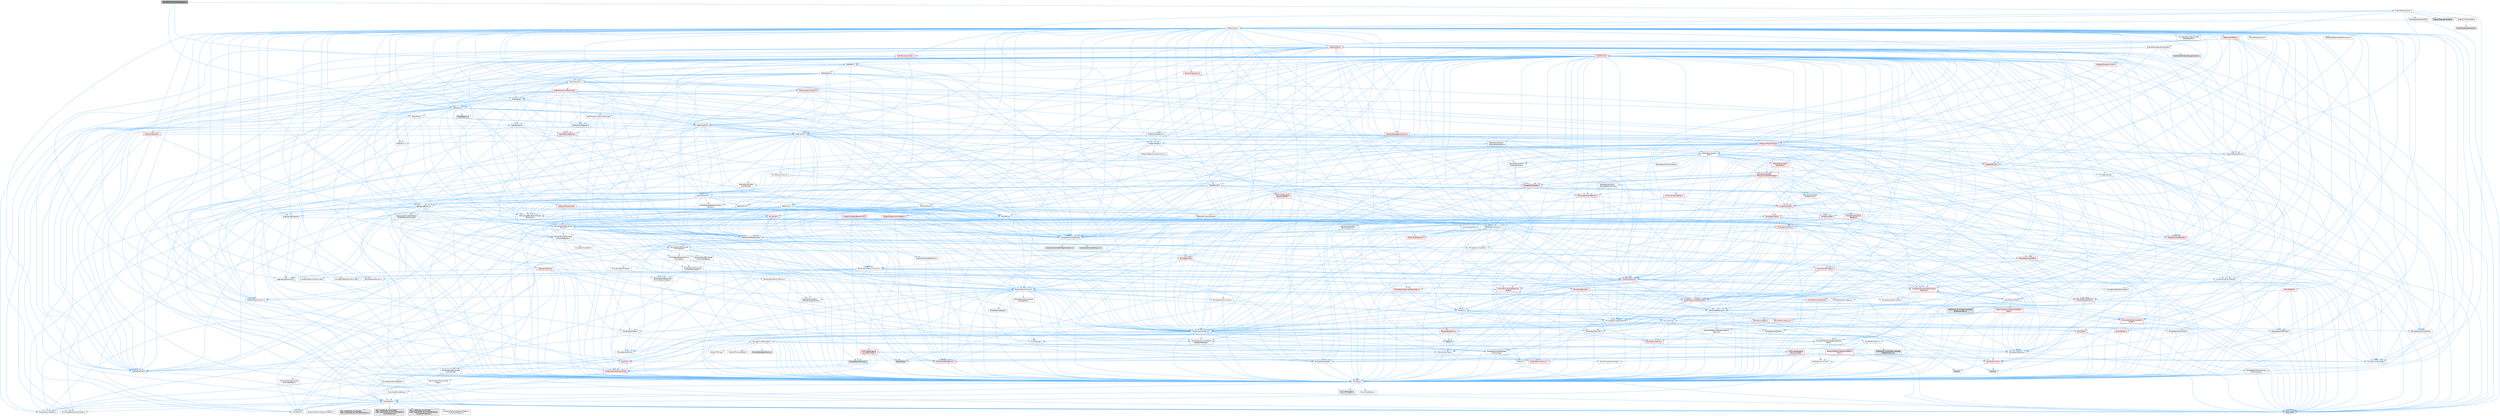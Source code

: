 digraph "WorldPartitionMiniMapHelper.h"
{
 // INTERACTIVE_SVG=YES
 // LATEX_PDF_SIZE
  bgcolor="transparent";
  edge [fontname=Helvetica,fontsize=10,labelfontname=Helvetica,labelfontsize=10];
  node [fontname=Helvetica,fontsize=10,shape=box,height=0.2,width=0.4];
  Node1 [id="Node000001",label="WorldPartitionMiniMapHelper.h",height=0.2,width=0.4,color="gray40", fillcolor="grey60", style="filled", fontcolor="black",tooltip=" "];
  Node1 -> Node2 [id="edge1_Node000001_Node000002",color="steelblue1",style="solid",tooltip=" "];
  Node2 [id="Node000002",label="Math/Box.h",height=0.2,width=0.4,color="grey40", fillcolor="white", style="filled",URL="$de/d0f/Box_8h.html",tooltip=" "];
  Node2 -> Node3 [id="edge2_Node000002_Node000003",color="steelblue1",style="solid",tooltip=" "];
  Node3 [id="Node000003",label="CoreTypes.h",height=0.2,width=0.4,color="grey40", fillcolor="white", style="filled",URL="$dc/dec/CoreTypes_8h.html",tooltip=" "];
  Node3 -> Node4 [id="edge3_Node000003_Node000004",color="steelblue1",style="solid",tooltip=" "];
  Node4 [id="Node000004",label="HAL/Platform.h",height=0.2,width=0.4,color="grey40", fillcolor="white", style="filled",URL="$d9/dd0/Platform_8h.html",tooltip=" "];
  Node4 -> Node5 [id="edge4_Node000004_Node000005",color="steelblue1",style="solid",tooltip=" "];
  Node5 [id="Node000005",label="Misc/Build.h",height=0.2,width=0.4,color="grey40", fillcolor="white", style="filled",URL="$d3/dbb/Build_8h.html",tooltip=" "];
  Node4 -> Node6 [id="edge5_Node000004_Node000006",color="steelblue1",style="solid",tooltip=" "];
  Node6 [id="Node000006",label="Misc/LargeWorldCoordinates.h",height=0.2,width=0.4,color="grey40", fillcolor="white", style="filled",URL="$d2/dcb/LargeWorldCoordinates_8h.html",tooltip=" "];
  Node4 -> Node7 [id="edge6_Node000004_Node000007",color="steelblue1",style="solid",tooltip=" "];
  Node7 [id="Node000007",label="type_traits",height=0.2,width=0.4,color="grey60", fillcolor="#E0E0E0", style="filled",tooltip=" "];
  Node4 -> Node8 [id="edge7_Node000004_Node000008",color="steelblue1",style="solid",tooltip=" "];
  Node8 [id="Node000008",label="PreprocessorHelpers.h",height=0.2,width=0.4,color="grey40", fillcolor="white", style="filled",URL="$db/ddb/PreprocessorHelpers_8h.html",tooltip=" "];
  Node4 -> Node9 [id="edge8_Node000004_Node000009",color="steelblue1",style="solid",tooltip=" "];
  Node9 [id="Node000009",label="UBT_COMPILED_PLATFORM\l/UBT_COMPILED_PLATFORMPlatform\lCompilerPreSetup.h",height=0.2,width=0.4,color="grey60", fillcolor="#E0E0E0", style="filled",tooltip=" "];
  Node4 -> Node10 [id="edge9_Node000004_Node000010",color="steelblue1",style="solid",tooltip=" "];
  Node10 [id="Node000010",label="GenericPlatform/GenericPlatform\lCompilerPreSetup.h",height=0.2,width=0.4,color="grey40", fillcolor="white", style="filled",URL="$d9/dc8/GenericPlatformCompilerPreSetup_8h.html",tooltip=" "];
  Node4 -> Node11 [id="edge10_Node000004_Node000011",color="steelblue1",style="solid",tooltip=" "];
  Node11 [id="Node000011",label="GenericPlatform/GenericPlatform.h",height=0.2,width=0.4,color="grey40", fillcolor="white", style="filled",URL="$d6/d84/GenericPlatform_8h.html",tooltip=" "];
  Node4 -> Node12 [id="edge11_Node000004_Node000012",color="steelblue1",style="solid",tooltip=" "];
  Node12 [id="Node000012",label="UBT_COMPILED_PLATFORM\l/UBT_COMPILED_PLATFORMPlatform.h",height=0.2,width=0.4,color="grey60", fillcolor="#E0E0E0", style="filled",tooltip=" "];
  Node4 -> Node13 [id="edge12_Node000004_Node000013",color="steelblue1",style="solid",tooltip=" "];
  Node13 [id="Node000013",label="UBT_COMPILED_PLATFORM\l/UBT_COMPILED_PLATFORMPlatform\lCompilerSetup.h",height=0.2,width=0.4,color="grey60", fillcolor="#E0E0E0", style="filled",tooltip=" "];
  Node3 -> Node14 [id="edge13_Node000003_Node000014",color="steelblue1",style="solid",tooltip=" "];
  Node14 [id="Node000014",label="ProfilingDebugging\l/UMemoryDefines.h",height=0.2,width=0.4,color="grey40", fillcolor="white", style="filled",URL="$d2/da2/UMemoryDefines_8h.html",tooltip=" "];
  Node3 -> Node15 [id="edge14_Node000003_Node000015",color="steelblue1",style="solid",tooltip=" "];
  Node15 [id="Node000015",label="Misc/CoreMiscDefines.h",height=0.2,width=0.4,color="grey40", fillcolor="white", style="filled",URL="$da/d38/CoreMiscDefines_8h.html",tooltip=" "];
  Node15 -> Node4 [id="edge15_Node000015_Node000004",color="steelblue1",style="solid",tooltip=" "];
  Node15 -> Node8 [id="edge16_Node000015_Node000008",color="steelblue1",style="solid",tooltip=" "];
  Node3 -> Node16 [id="edge17_Node000003_Node000016",color="steelblue1",style="solid",tooltip=" "];
  Node16 [id="Node000016",label="Misc/CoreDefines.h",height=0.2,width=0.4,color="grey40", fillcolor="white", style="filled",URL="$d3/dd2/CoreDefines_8h.html",tooltip=" "];
  Node2 -> Node17 [id="edge18_Node000002_Node000017",color="steelblue1",style="solid",tooltip=" "];
  Node17 [id="Node000017",label="Misc/AssertionMacros.h",height=0.2,width=0.4,color="grey40", fillcolor="white", style="filled",URL="$d0/dfa/AssertionMacros_8h.html",tooltip=" "];
  Node17 -> Node3 [id="edge19_Node000017_Node000003",color="steelblue1",style="solid",tooltip=" "];
  Node17 -> Node4 [id="edge20_Node000017_Node000004",color="steelblue1",style="solid",tooltip=" "];
  Node17 -> Node18 [id="edge21_Node000017_Node000018",color="steelblue1",style="solid",tooltip=" "];
  Node18 [id="Node000018",label="HAL/PlatformMisc.h",height=0.2,width=0.4,color="grey40", fillcolor="white", style="filled",URL="$d0/df5/PlatformMisc_8h.html",tooltip=" "];
  Node18 -> Node3 [id="edge22_Node000018_Node000003",color="steelblue1",style="solid",tooltip=" "];
  Node18 -> Node19 [id="edge23_Node000018_Node000019",color="steelblue1",style="solid",tooltip=" "];
  Node19 [id="Node000019",label="GenericPlatform/GenericPlatform\lMisc.h",height=0.2,width=0.4,color="red", fillcolor="#FFF0F0", style="filled",URL="$db/d9a/GenericPlatformMisc_8h.html",tooltip=" "];
  Node19 -> Node20 [id="edge24_Node000019_Node000020",color="steelblue1",style="solid",tooltip=" "];
  Node20 [id="Node000020",label="Containers/StringFwd.h",height=0.2,width=0.4,color="red", fillcolor="#FFF0F0", style="filled",URL="$df/d37/StringFwd_8h.html",tooltip=" "];
  Node20 -> Node3 [id="edge25_Node000020_Node000003",color="steelblue1",style="solid",tooltip=" "];
  Node19 -> Node25 [id="edge26_Node000019_Node000025",color="steelblue1",style="solid",tooltip=" "];
  Node25 [id="Node000025",label="CoreFwd.h",height=0.2,width=0.4,color="red", fillcolor="#FFF0F0", style="filled",URL="$d1/d1e/CoreFwd_8h.html",tooltip=" "];
  Node25 -> Node3 [id="edge27_Node000025_Node000003",color="steelblue1",style="solid",tooltip=" "];
  Node25 -> Node26 [id="edge28_Node000025_Node000026",color="steelblue1",style="solid",tooltip=" "];
  Node26 [id="Node000026",label="Containers/ContainersFwd.h",height=0.2,width=0.4,color="red", fillcolor="#FFF0F0", style="filled",URL="$d4/d0a/ContainersFwd_8h.html",tooltip=" "];
  Node26 -> Node4 [id="edge29_Node000026_Node000004",color="steelblue1",style="solid",tooltip=" "];
  Node26 -> Node3 [id="edge30_Node000026_Node000003",color="steelblue1",style="solid",tooltip=" "];
  Node25 -> Node27 [id="edge31_Node000025_Node000027",color="steelblue1",style="solid",tooltip=" "];
  Node27 [id="Node000027",label="Math/MathFwd.h",height=0.2,width=0.4,color="grey40", fillcolor="white", style="filled",URL="$d2/d10/MathFwd_8h.html",tooltip=" "];
  Node27 -> Node4 [id="edge32_Node000027_Node000004",color="steelblue1",style="solid",tooltip=" "];
  Node19 -> Node3 [id="edge33_Node000019_Node000003",color="steelblue1",style="solid",tooltip=" "];
  Node19 -> Node30 [id="edge34_Node000019_Node000030",color="steelblue1",style="solid",tooltip=" "];
  Node30 [id="Node000030",label="HAL/PlatformCrt.h",height=0.2,width=0.4,color="red", fillcolor="#FFF0F0", style="filled",URL="$d8/d75/PlatformCrt_8h.html",tooltip=" "];
  Node30 -> Node32 [id="edge35_Node000030_Node000032",color="steelblue1",style="solid",tooltip=" "];
  Node32 [id="Node000032",label="wchar.h",height=0.2,width=0.4,color="grey60", fillcolor="#E0E0E0", style="filled",tooltip=" "];
  Node30 -> Node39 [id="edge36_Node000030_Node000039",color="steelblue1",style="solid",tooltip=" "];
  Node39 [id="Node000039",label="string.h",height=0.2,width=0.4,color="grey60", fillcolor="#E0E0E0", style="filled",tooltip=" "];
  Node19 -> Node40 [id="edge37_Node000019_Node000040",color="steelblue1",style="solid",tooltip=" "];
  Node40 [id="Node000040",label="Math/NumericLimits.h",height=0.2,width=0.4,color="grey40", fillcolor="white", style="filled",URL="$df/d1b/NumericLimits_8h.html",tooltip=" "];
  Node40 -> Node3 [id="edge38_Node000040_Node000003",color="steelblue1",style="solid",tooltip=" "];
  Node19 -> Node41 [id="edge39_Node000019_Node000041",color="steelblue1",style="solid",tooltip=" "];
  Node41 [id="Node000041",label="Misc/CompressionFlags.h",height=0.2,width=0.4,color="grey40", fillcolor="white", style="filled",URL="$d9/d76/CompressionFlags_8h.html",tooltip=" "];
  Node19 -> Node42 [id="edge40_Node000019_Node000042",color="steelblue1",style="solid",tooltip=" "];
  Node42 [id="Node000042",label="Misc/EnumClassFlags.h",height=0.2,width=0.4,color="grey40", fillcolor="white", style="filled",URL="$d8/de7/EnumClassFlags_8h.html",tooltip=" "];
  Node18 -> Node45 [id="edge41_Node000018_Node000045",color="steelblue1",style="solid",tooltip=" "];
  Node45 [id="Node000045",label="COMPILED_PLATFORM_HEADER\l(PlatformMisc.h)",height=0.2,width=0.4,color="grey60", fillcolor="#E0E0E0", style="filled",tooltip=" "];
  Node18 -> Node46 [id="edge42_Node000018_Node000046",color="steelblue1",style="solid",tooltip=" "];
  Node46 [id="Node000046",label="ProfilingDebugging\l/CpuProfilerTrace.h",height=0.2,width=0.4,color="red", fillcolor="#FFF0F0", style="filled",URL="$da/dcb/CpuProfilerTrace_8h.html",tooltip=" "];
  Node46 -> Node3 [id="edge43_Node000046_Node000003",color="steelblue1",style="solid",tooltip=" "];
  Node46 -> Node26 [id="edge44_Node000046_Node000026",color="steelblue1",style="solid",tooltip=" "];
  Node46 -> Node47 [id="edge45_Node000046_Node000047",color="steelblue1",style="solid",tooltip=" "];
  Node47 [id="Node000047",label="HAL/PlatformAtomics.h",height=0.2,width=0.4,color="red", fillcolor="#FFF0F0", style="filled",URL="$d3/d36/PlatformAtomics_8h.html",tooltip=" "];
  Node47 -> Node3 [id="edge46_Node000047_Node000003",color="steelblue1",style="solid",tooltip=" "];
  Node46 -> Node8 [id="edge47_Node000046_Node000008",color="steelblue1",style="solid",tooltip=" "];
  Node46 -> Node5 [id="edge48_Node000046_Node000005",color="steelblue1",style="solid",tooltip=" "];
  Node46 -> Node51 [id="edge49_Node000046_Node000051",color="steelblue1",style="solid",tooltip=" "];
  Node51 [id="Node000051",label="Trace/Detail/Channel.h",height=0.2,width=0.4,color="grey60", fillcolor="#E0E0E0", style="filled",tooltip=" "];
  Node46 -> Node53 [id="edge50_Node000046_Node000053",color="steelblue1",style="solid",tooltip=" "];
  Node53 [id="Node000053",label="Trace/Trace.h",height=0.2,width=0.4,color="grey60", fillcolor="#E0E0E0", style="filled",tooltip=" "];
  Node17 -> Node8 [id="edge51_Node000017_Node000008",color="steelblue1",style="solid",tooltip=" "];
  Node17 -> Node54 [id="edge52_Node000017_Node000054",color="steelblue1",style="solid",tooltip=" "];
  Node54 [id="Node000054",label="Templates/EnableIf.h",height=0.2,width=0.4,color="grey40", fillcolor="white", style="filled",URL="$d7/d60/EnableIf_8h.html",tooltip=" "];
  Node54 -> Node3 [id="edge53_Node000054_Node000003",color="steelblue1",style="solid",tooltip=" "];
  Node17 -> Node55 [id="edge54_Node000017_Node000055",color="steelblue1",style="solid",tooltip=" "];
  Node55 [id="Node000055",label="Templates/IsArrayOrRefOf\lTypeByPredicate.h",height=0.2,width=0.4,color="grey40", fillcolor="white", style="filled",URL="$d6/da1/IsArrayOrRefOfTypeByPredicate_8h.html",tooltip=" "];
  Node55 -> Node3 [id="edge55_Node000055_Node000003",color="steelblue1",style="solid",tooltip=" "];
  Node17 -> Node56 [id="edge56_Node000017_Node000056",color="steelblue1",style="solid",tooltip=" "];
  Node56 [id="Node000056",label="Templates/IsValidVariadic\lFunctionArg.h",height=0.2,width=0.4,color="grey40", fillcolor="white", style="filled",URL="$d0/dc8/IsValidVariadicFunctionArg_8h.html",tooltip=" "];
  Node56 -> Node3 [id="edge57_Node000056_Node000003",color="steelblue1",style="solid",tooltip=" "];
  Node56 -> Node57 [id="edge58_Node000056_Node000057",color="steelblue1",style="solid",tooltip=" "];
  Node57 [id="Node000057",label="IsEnum.h",height=0.2,width=0.4,color="grey40", fillcolor="white", style="filled",URL="$d4/de5/IsEnum_8h.html",tooltip=" "];
  Node56 -> Node7 [id="edge59_Node000056_Node000007",color="steelblue1",style="solid",tooltip=" "];
  Node17 -> Node58 [id="edge60_Node000017_Node000058",color="steelblue1",style="solid",tooltip=" "];
  Node58 [id="Node000058",label="Traits/IsCharEncodingCompatible\lWith.h",height=0.2,width=0.4,color="grey40", fillcolor="white", style="filled",URL="$df/dd1/IsCharEncodingCompatibleWith_8h.html",tooltip=" "];
  Node58 -> Node7 [id="edge61_Node000058_Node000007",color="steelblue1",style="solid",tooltip=" "];
  Node58 -> Node59 [id="edge62_Node000058_Node000059",color="steelblue1",style="solid",tooltip=" "];
  Node59 [id="Node000059",label="Traits/IsCharType.h",height=0.2,width=0.4,color="grey40", fillcolor="white", style="filled",URL="$db/d51/IsCharType_8h.html",tooltip=" "];
  Node59 -> Node3 [id="edge63_Node000059_Node000003",color="steelblue1",style="solid",tooltip=" "];
  Node17 -> Node60 [id="edge64_Node000017_Node000060",color="steelblue1",style="solid",tooltip=" "];
  Node60 [id="Node000060",label="Misc/VarArgs.h",height=0.2,width=0.4,color="grey40", fillcolor="white", style="filled",URL="$d5/d6f/VarArgs_8h.html",tooltip=" "];
  Node60 -> Node3 [id="edge65_Node000060_Node000003",color="steelblue1",style="solid",tooltip=" "];
  Node17 -> Node61 [id="edge66_Node000017_Node000061",color="steelblue1",style="solid",tooltip=" "];
  Node61 [id="Node000061",label="String/FormatStringSan.h",height=0.2,width=0.4,color="grey40", fillcolor="white", style="filled",URL="$d3/d8b/FormatStringSan_8h.html",tooltip=" "];
  Node61 -> Node7 [id="edge67_Node000061_Node000007",color="steelblue1",style="solid",tooltip=" "];
  Node61 -> Node3 [id="edge68_Node000061_Node000003",color="steelblue1",style="solid",tooltip=" "];
  Node61 -> Node62 [id="edge69_Node000061_Node000062",color="steelblue1",style="solid",tooltip=" "];
  Node62 [id="Node000062",label="Templates/Requires.h",height=0.2,width=0.4,color="grey40", fillcolor="white", style="filled",URL="$dc/d96/Requires_8h.html",tooltip=" "];
  Node62 -> Node54 [id="edge70_Node000062_Node000054",color="steelblue1",style="solid",tooltip=" "];
  Node62 -> Node7 [id="edge71_Node000062_Node000007",color="steelblue1",style="solid",tooltip=" "];
  Node61 -> Node63 [id="edge72_Node000061_Node000063",color="steelblue1",style="solid",tooltip=" "];
  Node63 [id="Node000063",label="Templates/Identity.h",height=0.2,width=0.4,color="grey40", fillcolor="white", style="filled",URL="$d0/dd5/Identity_8h.html",tooltip=" "];
  Node61 -> Node56 [id="edge73_Node000061_Node000056",color="steelblue1",style="solid",tooltip=" "];
  Node61 -> Node59 [id="edge74_Node000061_Node000059",color="steelblue1",style="solid",tooltip=" "];
  Node61 -> Node64 [id="edge75_Node000061_Node000064",color="steelblue1",style="solid",tooltip=" "];
  Node64 [id="Node000064",label="Traits/IsTEnumAsByte.h",height=0.2,width=0.4,color="grey40", fillcolor="white", style="filled",URL="$d1/de6/IsTEnumAsByte_8h.html",tooltip=" "];
  Node61 -> Node65 [id="edge76_Node000061_Node000065",color="steelblue1",style="solid",tooltip=" "];
  Node65 [id="Node000065",label="Traits/IsTString.h",height=0.2,width=0.4,color="grey40", fillcolor="white", style="filled",URL="$d0/df8/IsTString_8h.html",tooltip=" "];
  Node65 -> Node26 [id="edge77_Node000065_Node000026",color="steelblue1",style="solid",tooltip=" "];
  Node61 -> Node26 [id="edge78_Node000061_Node000026",color="steelblue1",style="solid",tooltip=" "];
  Node61 -> Node66 [id="edge79_Node000061_Node000066",color="steelblue1",style="solid",tooltip=" "];
  Node66 [id="Node000066",label="FormatStringSanErrors.inl",height=0.2,width=0.4,color="grey60", fillcolor="#E0E0E0", style="filled",tooltip=" "];
  Node17 -> Node67 [id="edge80_Node000017_Node000067",color="steelblue1",style="solid",tooltip=" "];
  Node67 [id="Node000067",label="atomic",height=0.2,width=0.4,color="grey60", fillcolor="#E0E0E0", style="filled",tooltip=" "];
  Node2 -> Node27 [id="edge81_Node000002_Node000027",color="steelblue1",style="solid",tooltip=" "];
  Node2 -> Node68 [id="edge82_Node000002_Node000068",color="steelblue1",style="solid",tooltip=" "];
  Node68 [id="Node000068",label="Math/UnrealMathUtility.h",height=0.2,width=0.4,color="grey40", fillcolor="white", style="filled",URL="$db/db8/UnrealMathUtility_8h.html",tooltip=" "];
  Node68 -> Node3 [id="edge83_Node000068_Node000003",color="steelblue1",style="solid",tooltip=" "];
  Node68 -> Node17 [id="edge84_Node000068_Node000017",color="steelblue1",style="solid",tooltip=" "];
  Node68 -> Node69 [id="edge85_Node000068_Node000069",color="steelblue1",style="solid",tooltip=" "];
  Node69 [id="Node000069",label="HAL/PlatformMath.h",height=0.2,width=0.4,color="grey40", fillcolor="white", style="filled",URL="$dc/d53/PlatformMath_8h.html",tooltip=" "];
  Node69 -> Node3 [id="edge86_Node000069_Node000003",color="steelblue1",style="solid",tooltip=" "];
  Node69 -> Node70 [id="edge87_Node000069_Node000070",color="steelblue1",style="solid",tooltip=" "];
  Node70 [id="Node000070",label="GenericPlatform/GenericPlatform\lMath.h",height=0.2,width=0.4,color="red", fillcolor="#FFF0F0", style="filled",URL="$d5/d79/GenericPlatformMath_8h.html",tooltip=" "];
  Node70 -> Node3 [id="edge88_Node000070_Node000003",color="steelblue1",style="solid",tooltip=" "];
  Node70 -> Node26 [id="edge89_Node000070_Node000026",color="steelblue1",style="solid",tooltip=" "];
  Node70 -> Node30 [id="edge90_Node000070_Node000030",color="steelblue1",style="solid",tooltip=" "];
  Node70 -> Node71 [id="edge91_Node000070_Node000071",color="steelblue1",style="solid",tooltip=" "];
  Node71 [id="Node000071",label="Templates/AndOrNot.h",height=0.2,width=0.4,color="grey40", fillcolor="white", style="filled",URL="$db/d0a/AndOrNot_8h.html",tooltip=" "];
  Node71 -> Node3 [id="edge92_Node000071_Node000003",color="steelblue1",style="solid",tooltip=" "];
  Node70 -> Node75 [id="edge93_Node000070_Node000075",color="steelblue1",style="solid",tooltip=" "];
  Node75 [id="Node000075",label="Templates/UnrealTypeTraits.h",height=0.2,width=0.4,color="grey40", fillcolor="white", style="filled",URL="$d2/d2d/UnrealTypeTraits_8h.html",tooltip=" "];
  Node75 -> Node3 [id="edge94_Node000075_Node000003",color="steelblue1",style="solid",tooltip=" "];
  Node75 -> Node76 [id="edge95_Node000075_Node000076",color="steelblue1",style="solid",tooltip=" "];
  Node76 [id="Node000076",label="Templates/IsPointer.h",height=0.2,width=0.4,color="grey40", fillcolor="white", style="filled",URL="$d7/d05/IsPointer_8h.html",tooltip=" "];
  Node76 -> Node3 [id="edge96_Node000076_Node000003",color="steelblue1",style="solid",tooltip=" "];
  Node75 -> Node17 [id="edge97_Node000075_Node000017",color="steelblue1",style="solid",tooltip=" "];
  Node75 -> Node71 [id="edge98_Node000075_Node000071",color="steelblue1",style="solid",tooltip=" "];
  Node75 -> Node54 [id="edge99_Node000075_Node000054",color="steelblue1",style="solid",tooltip=" "];
  Node75 -> Node77 [id="edge100_Node000075_Node000077",color="steelblue1",style="solid",tooltip=" "];
  Node77 [id="Node000077",label="Templates/IsArithmetic.h",height=0.2,width=0.4,color="grey40", fillcolor="white", style="filled",URL="$d2/d5d/IsArithmetic_8h.html",tooltip=" "];
  Node77 -> Node3 [id="edge101_Node000077_Node000003",color="steelblue1",style="solid",tooltip=" "];
  Node75 -> Node57 [id="edge102_Node000075_Node000057",color="steelblue1",style="solid",tooltip=" "];
  Node75 -> Node78 [id="edge103_Node000075_Node000078",color="steelblue1",style="solid",tooltip=" "];
  Node78 [id="Node000078",label="Templates/Models.h",height=0.2,width=0.4,color="grey40", fillcolor="white", style="filled",URL="$d3/d0c/Models_8h.html",tooltip=" "];
  Node78 -> Node63 [id="edge104_Node000078_Node000063",color="steelblue1",style="solid",tooltip=" "];
  Node75 -> Node79 [id="edge105_Node000075_Node000079",color="steelblue1",style="solid",tooltip=" "];
  Node79 [id="Node000079",label="Templates/IsPODType.h",height=0.2,width=0.4,color="grey40", fillcolor="white", style="filled",URL="$d7/db1/IsPODType_8h.html",tooltip=" "];
  Node79 -> Node3 [id="edge106_Node000079_Node000003",color="steelblue1",style="solid",tooltip=" "];
  Node75 -> Node80 [id="edge107_Node000075_Node000080",color="steelblue1",style="solid",tooltip=" "];
  Node80 [id="Node000080",label="Templates/IsUECoreType.h",height=0.2,width=0.4,color="grey40", fillcolor="white", style="filled",URL="$d1/db8/IsUECoreType_8h.html",tooltip=" "];
  Node80 -> Node3 [id="edge108_Node000080_Node000003",color="steelblue1",style="solid",tooltip=" "];
  Node80 -> Node7 [id="edge109_Node000080_Node000007",color="steelblue1",style="solid",tooltip=" "];
  Node75 -> Node81 [id="edge110_Node000075_Node000081",color="steelblue1",style="solid",tooltip=" "];
  Node81 [id="Node000081",label="Templates/IsTriviallyCopy\lConstructible.h",height=0.2,width=0.4,color="grey40", fillcolor="white", style="filled",URL="$d3/d78/IsTriviallyCopyConstructible_8h.html",tooltip=" "];
  Node81 -> Node3 [id="edge111_Node000081_Node000003",color="steelblue1",style="solid",tooltip=" "];
  Node81 -> Node7 [id="edge112_Node000081_Node000007",color="steelblue1",style="solid",tooltip=" "];
  Node70 -> Node62 [id="edge113_Node000070_Node000062",color="steelblue1",style="solid",tooltip=" "];
  Node70 -> Node85 [id="edge114_Node000070_Node000085",color="steelblue1",style="solid",tooltip=" "];
  Node85 [id="Node000085",label="Templates/TypeCompatible\lBytes.h",height=0.2,width=0.4,color="red", fillcolor="#FFF0F0", style="filled",URL="$df/d0a/TypeCompatibleBytes_8h.html",tooltip=" "];
  Node85 -> Node3 [id="edge115_Node000085_Node000003",color="steelblue1",style="solid",tooltip=" "];
  Node85 -> Node39 [id="edge116_Node000085_Node000039",color="steelblue1",style="solid",tooltip=" "];
  Node85 -> Node7 [id="edge117_Node000085_Node000007",color="steelblue1",style="solid",tooltip=" "];
  Node70 -> Node7 [id="edge118_Node000070_Node000007",color="steelblue1",style="solid",tooltip=" "];
  Node69 -> Node87 [id="edge119_Node000069_Node000087",color="steelblue1",style="solid",tooltip=" "];
  Node87 [id="Node000087",label="COMPILED_PLATFORM_HEADER\l(PlatformMath.h)",height=0.2,width=0.4,color="grey60", fillcolor="#E0E0E0", style="filled",tooltip=" "];
  Node68 -> Node27 [id="edge120_Node000068_Node000027",color="steelblue1",style="solid",tooltip=" "];
  Node68 -> Node63 [id="edge121_Node000068_Node000063",color="steelblue1",style="solid",tooltip=" "];
  Node68 -> Node62 [id="edge122_Node000068_Node000062",color="steelblue1",style="solid",tooltip=" "];
  Node2 -> Node88 [id="edge123_Node000002_Node000088",color="steelblue1",style="solid",tooltip=" "];
  Node88 [id="Node000088",label="Containers/UnrealString.h",height=0.2,width=0.4,color="grey40", fillcolor="white", style="filled",URL="$d5/dba/UnrealString_8h.html",tooltip=" "];
  Node88 -> Node89 [id="edge124_Node000088_Node000089",color="steelblue1",style="solid",tooltip=" "];
  Node89 [id="Node000089",label="Containers/UnrealStringIncludes.h.inl",height=0.2,width=0.4,color="grey60", fillcolor="#E0E0E0", style="filled",tooltip=" "];
  Node88 -> Node90 [id="edge125_Node000088_Node000090",color="steelblue1",style="solid",tooltip=" "];
  Node90 [id="Node000090",label="Containers/UnrealString.h.inl",height=0.2,width=0.4,color="grey60", fillcolor="#E0E0E0", style="filled",tooltip=" "];
  Node88 -> Node91 [id="edge126_Node000088_Node000091",color="steelblue1",style="solid",tooltip=" "];
  Node91 [id="Node000091",label="Misc/StringFormatArg.h",height=0.2,width=0.4,color="grey40", fillcolor="white", style="filled",URL="$d2/d16/StringFormatArg_8h.html",tooltip=" "];
  Node91 -> Node26 [id="edge127_Node000091_Node000026",color="steelblue1",style="solid",tooltip=" "];
  Node2 -> Node92 [id="edge128_Node000002_Node000092",color="steelblue1",style="solid",tooltip=" "];
  Node92 [id="Node000092",label="Math/Vector.h",height=0.2,width=0.4,color="grey40", fillcolor="white", style="filled",URL="$d6/dbe/Vector_8h.html",tooltip=" "];
  Node92 -> Node3 [id="edge129_Node000092_Node000003",color="steelblue1",style="solid",tooltip=" "];
  Node92 -> Node17 [id="edge130_Node000092_Node000017",color="steelblue1",style="solid",tooltip=" "];
  Node92 -> Node27 [id="edge131_Node000092_Node000027",color="steelblue1",style="solid",tooltip=" "];
  Node92 -> Node40 [id="edge132_Node000092_Node000040",color="steelblue1",style="solid",tooltip=" "];
  Node92 -> Node93 [id="edge133_Node000092_Node000093",color="steelblue1",style="solid",tooltip=" "];
  Node93 [id="Node000093",label="Misc/Crc.h",height=0.2,width=0.4,color="grey40", fillcolor="white", style="filled",URL="$d4/dd2/Crc_8h.html",tooltip=" "];
  Node93 -> Node3 [id="edge134_Node000093_Node000003",color="steelblue1",style="solid",tooltip=" "];
  Node93 -> Node94 [id="edge135_Node000093_Node000094",color="steelblue1",style="solid",tooltip=" "];
  Node94 [id="Node000094",label="HAL/PlatformString.h",height=0.2,width=0.4,color="red", fillcolor="#FFF0F0", style="filled",URL="$db/db5/PlatformString_8h.html",tooltip=" "];
  Node94 -> Node3 [id="edge136_Node000094_Node000003",color="steelblue1",style="solid",tooltip=" "];
  Node93 -> Node17 [id="edge137_Node000093_Node000017",color="steelblue1",style="solid",tooltip=" "];
  Node93 -> Node96 [id="edge138_Node000093_Node000096",color="steelblue1",style="solid",tooltip=" "];
  Node96 [id="Node000096",label="Misc/CString.h",height=0.2,width=0.4,color="grey40", fillcolor="white", style="filled",URL="$d2/d49/CString_8h.html",tooltip=" "];
  Node96 -> Node3 [id="edge139_Node000096_Node000003",color="steelblue1",style="solid",tooltip=" "];
  Node96 -> Node30 [id="edge140_Node000096_Node000030",color="steelblue1",style="solid",tooltip=" "];
  Node96 -> Node94 [id="edge141_Node000096_Node000094",color="steelblue1",style="solid",tooltip=" "];
  Node96 -> Node17 [id="edge142_Node000096_Node000017",color="steelblue1",style="solid",tooltip=" "];
  Node96 -> Node97 [id="edge143_Node000096_Node000097",color="steelblue1",style="solid",tooltip=" "];
  Node97 [id="Node000097",label="Misc/Char.h",height=0.2,width=0.4,color="red", fillcolor="#FFF0F0", style="filled",URL="$d0/d58/Char_8h.html",tooltip=" "];
  Node97 -> Node3 [id="edge144_Node000097_Node000003",color="steelblue1",style="solid",tooltip=" "];
  Node97 -> Node7 [id="edge145_Node000097_Node000007",color="steelblue1",style="solid",tooltip=" "];
  Node96 -> Node60 [id="edge146_Node000096_Node000060",color="steelblue1",style="solid",tooltip=" "];
  Node96 -> Node55 [id="edge147_Node000096_Node000055",color="steelblue1",style="solid",tooltip=" "];
  Node96 -> Node56 [id="edge148_Node000096_Node000056",color="steelblue1",style="solid",tooltip=" "];
  Node96 -> Node58 [id="edge149_Node000096_Node000058",color="steelblue1",style="solid",tooltip=" "];
  Node93 -> Node97 [id="edge150_Node000093_Node000097",color="steelblue1",style="solid",tooltip=" "];
  Node93 -> Node75 [id="edge151_Node000093_Node000075",color="steelblue1",style="solid",tooltip=" "];
  Node93 -> Node59 [id="edge152_Node000093_Node000059",color="steelblue1",style="solid",tooltip=" "];
  Node92 -> Node68 [id="edge153_Node000092_Node000068",color="steelblue1",style="solid",tooltip=" "];
  Node92 -> Node88 [id="edge154_Node000092_Node000088",color="steelblue1",style="solid",tooltip=" "];
  Node92 -> Node101 [id="edge155_Node000092_Node000101",color="steelblue1",style="solid",tooltip=" "];
  Node101 [id="Node000101",label="Misc/Parse.h",height=0.2,width=0.4,color="grey40", fillcolor="white", style="filled",URL="$dc/d71/Parse_8h.html",tooltip=" "];
  Node101 -> Node20 [id="edge156_Node000101_Node000020",color="steelblue1",style="solid",tooltip=" "];
  Node101 -> Node88 [id="edge157_Node000101_Node000088",color="steelblue1",style="solid",tooltip=" "];
  Node101 -> Node3 [id="edge158_Node000101_Node000003",color="steelblue1",style="solid",tooltip=" "];
  Node101 -> Node30 [id="edge159_Node000101_Node000030",color="steelblue1",style="solid",tooltip=" "];
  Node101 -> Node5 [id="edge160_Node000101_Node000005",color="steelblue1",style="solid",tooltip=" "];
  Node101 -> Node42 [id="edge161_Node000101_Node000042",color="steelblue1",style="solid",tooltip=" "];
  Node101 -> Node102 [id="edge162_Node000101_Node000102",color="steelblue1",style="solid",tooltip=" "];
  Node102 [id="Node000102",label="Templates/Function.h",height=0.2,width=0.4,color="red", fillcolor="#FFF0F0", style="filled",URL="$df/df5/Function_8h.html",tooltip=" "];
  Node102 -> Node3 [id="edge163_Node000102_Node000003",color="steelblue1",style="solid",tooltip=" "];
  Node102 -> Node17 [id="edge164_Node000102_Node000017",color="steelblue1",style="solid",tooltip=" "];
  Node102 -> Node103 [id="edge165_Node000102_Node000103",color="steelblue1",style="solid",tooltip=" "];
  Node103 [id="Node000103",label="Misc/IntrusiveUnsetOptional\lState.h",height=0.2,width=0.4,color="red", fillcolor="#FFF0F0", style="filled",URL="$d2/d0a/IntrusiveUnsetOptionalState_8h.html",tooltip=" "];
  Node102 -> Node105 [id="edge166_Node000102_Node000105",color="steelblue1",style="solid",tooltip=" "];
  Node105 [id="Node000105",label="HAL/UnrealMemory.h",height=0.2,width=0.4,color="grey40", fillcolor="white", style="filled",URL="$d9/d96/UnrealMemory_8h.html",tooltip=" "];
  Node105 -> Node3 [id="edge167_Node000105_Node000003",color="steelblue1",style="solid",tooltip=" "];
  Node105 -> Node106 [id="edge168_Node000105_Node000106",color="steelblue1",style="solid",tooltip=" "];
  Node106 [id="Node000106",label="GenericPlatform/GenericPlatform\lMemory.h",height=0.2,width=0.4,color="grey40", fillcolor="white", style="filled",URL="$dd/d22/GenericPlatformMemory_8h.html",tooltip=" "];
  Node106 -> Node25 [id="edge169_Node000106_Node000025",color="steelblue1",style="solid",tooltip=" "];
  Node106 -> Node3 [id="edge170_Node000106_Node000003",color="steelblue1",style="solid",tooltip=" "];
  Node106 -> Node94 [id="edge171_Node000106_Node000094",color="steelblue1",style="solid",tooltip=" "];
  Node106 -> Node39 [id="edge172_Node000106_Node000039",color="steelblue1",style="solid",tooltip=" "];
  Node106 -> Node32 [id="edge173_Node000106_Node000032",color="steelblue1",style="solid",tooltip=" "];
  Node105 -> Node107 [id="edge174_Node000105_Node000107",color="steelblue1",style="solid",tooltip=" "];
  Node107 [id="Node000107",label="HAL/MemoryBase.h",height=0.2,width=0.4,color="red", fillcolor="#FFF0F0", style="filled",URL="$d6/d9f/MemoryBase_8h.html",tooltip=" "];
  Node107 -> Node3 [id="edge175_Node000107_Node000003",color="steelblue1",style="solid",tooltip=" "];
  Node107 -> Node47 [id="edge176_Node000107_Node000047",color="steelblue1",style="solid",tooltip=" "];
  Node107 -> Node30 [id="edge177_Node000107_Node000030",color="steelblue1",style="solid",tooltip=" "];
  Node107 -> Node111 [id="edge178_Node000107_Node000111",color="steelblue1",style="solid",tooltip=" "];
  Node111 [id="Node000111",label="Templates/Atomic.h",height=0.2,width=0.4,color="red", fillcolor="#FFF0F0", style="filled",URL="$d3/d91/Atomic_8h.html",tooltip=" "];
  Node111 -> Node67 [id="edge179_Node000111_Node000067",color="steelblue1",style="solid",tooltip=" "];
  Node105 -> Node116 [id="edge180_Node000105_Node000116",color="steelblue1",style="solid",tooltip=" "];
  Node116 [id="Node000116",label="HAL/PlatformMemory.h",height=0.2,width=0.4,color="red", fillcolor="#FFF0F0", style="filled",URL="$de/d68/PlatformMemory_8h.html",tooltip=" "];
  Node116 -> Node3 [id="edge181_Node000116_Node000003",color="steelblue1",style="solid",tooltip=" "];
  Node116 -> Node106 [id="edge182_Node000116_Node000106",color="steelblue1",style="solid",tooltip=" "];
  Node105 -> Node118 [id="edge183_Node000105_Node000118",color="steelblue1",style="solid",tooltip=" "];
  Node118 [id="Node000118",label="ProfilingDebugging\l/MemoryTrace.h",height=0.2,width=0.4,color="red", fillcolor="#FFF0F0", style="filled",URL="$da/dd7/MemoryTrace_8h.html",tooltip=" "];
  Node118 -> Node4 [id="edge184_Node000118_Node000004",color="steelblue1",style="solid",tooltip=" "];
  Node118 -> Node42 [id="edge185_Node000118_Node000042",color="steelblue1",style="solid",tooltip=" "];
  Node118 -> Node53 [id="edge186_Node000118_Node000053",color="steelblue1",style="solid",tooltip=" "];
  Node105 -> Node76 [id="edge187_Node000105_Node000076",color="steelblue1",style="solid",tooltip=" "];
  Node102 -> Node75 [id="edge188_Node000102_Node000075",color="steelblue1",style="solid",tooltip=" "];
  Node102 -> Node122 [id="edge189_Node000102_Node000122",color="steelblue1",style="solid",tooltip=" "];
  Node122 [id="Node000122",label="Templates/UnrealTemplate.h",height=0.2,width=0.4,color="red", fillcolor="#FFF0F0", style="filled",URL="$d4/d24/UnrealTemplate_8h.html",tooltip=" "];
  Node122 -> Node3 [id="edge190_Node000122_Node000003",color="steelblue1",style="solid",tooltip=" "];
  Node122 -> Node76 [id="edge191_Node000122_Node000076",color="steelblue1",style="solid",tooltip=" "];
  Node122 -> Node105 [id="edge192_Node000122_Node000105",color="steelblue1",style="solid",tooltip=" "];
  Node122 -> Node75 [id="edge193_Node000122_Node000075",color="steelblue1",style="solid",tooltip=" "];
  Node122 -> Node62 [id="edge194_Node000122_Node000062",color="steelblue1",style="solid",tooltip=" "];
  Node122 -> Node85 [id="edge195_Node000122_Node000085",color="steelblue1",style="solid",tooltip=" "];
  Node122 -> Node63 [id="edge196_Node000122_Node000063",color="steelblue1",style="solid",tooltip=" "];
  Node122 -> Node7 [id="edge197_Node000122_Node000007",color="steelblue1",style="solid",tooltip=" "];
  Node102 -> Node62 [id="edge198_Node000102_Node000062",color="steelblue1",style="solid",tooltip=" "];
  Node102 -> Node68 [id="edge199_Node000102_Node000068",color="steelblue1",style="solid",tooltip=" "];
  Node102 -> Node7 [id="edge200_Node000102_Node000007",color="steelblue1",style="solid",tooltip=" "];
  Node92 -> Node126 [id="edge201_Node000092_Node000126",color="steelblue1",style="solid",tooltip=" "];
  Node126 [id="Node000126",label="Misc/LargeWorldCoordinates\lSerializer.h",height=0.2,width=0.4,color="grey40", fillcolor="white", style="filled",URL="$d7/df9/LargeWorldCoordinatesSerializer_8h.html",tooltip=" "];
  Node126 -> Node127 [id="edge202_Node000126_Node000127",color="steelblue1",style="solid",tooltip=" "];
  Node127 [id="Node000127",label="UObject/NameTypes.h",height=0.2,width=0.4,color="grey40", fillcolor="white", style="filled",URL="$d6/d35/NameTypes_8h.html",tooltip=" "];
  Node127 -> Node3 [id="edge203_Node000127_Node000003",color="steelblue1",style="solid",tooltip=" "];
  Node127 -> Node17 [id="edge204_Node000127_Node000017",color="steelblue1",style="solid",tooltip=" "];
  Node127 -> Node105 [id="edge205_Node000127_Node000105",color="steelblue1",style="solid",tooltip=" "];
  Node127 -> Node75 [id="edge206_Node000127_Node000075",color="steelblue1",style="solid",tooltip=" "];
  Node127 -> Node122 [id="edge207_Node000127_Node000122",color="steelblue1",style="solid",tooltip=" "];
  Node127 -> Node88 [id="edge208_Node000127_Node000088",color="steelblue1",style="solid",tooltip=" "];
  Node127 -> Node128 [id="edge209_Node000127_Node000128",color="steelblue1",style="solid",tooltip=" "];
  Node128 [id="Node000128",label="HAL/CriticalSection.h",height=0.2,width=0.4,color="red", fillcolor="#FFF0F0", style="filled",URL="$d6/d90/CriticalSection_8h.html",tooltip=" "];
  Node127 -> Node131 [id="edge210_Node000127_Node000131",color="steelblue1",style="solid",tooltip=" "];
  Node131 [id="Node000131",label="Containers/StringConv.h",height=0.2,width=0.4,color="red", fillcolor="#FFF0F0", style="filled",URL="$d3/ddf/StringConv_8h.html",tooltip=" "];
  Node131 -> Node3 [id="edge211_Node000131_Node000003",color="steelblue1",style="solid",tooltip=" "];
  Node131 -> Node17 [id="edge212_Node000131_Node000017",color="steelblue1",style="solid",tooltip=" "];
  Node131 -> Node132 [id="edge213_Node000131_Node000132",color="steelblue1",style="solid",tooltip=" "];
  Node132 [id="Node000132",label="Containers/ContainerAllocation\lPolicies.h",height=0.2,width=0.4,color="red", fillcolor="#FFF0F0", style="filled",URL="$d7/dff/ContainerAllocationPolicies_8h.html",tooltip=" "];
  Node132 -> Node3 [id="edge214_Node000132_Node000003",color="steelblue1",style="solid",tooltip=" "];
  Node132 -> Node132 [id="edge215_Node000132_Node000132",color="steelblue1",style="solid",tooltip=" "];
  Node132 -> Node69 [id="edge216_Node000132_Node000069",color="steelblue1",style="solid",tooltip=" "];
  Node132 -> Node105 [id="edge217_Node000132_Node000105",color="steelblue1",style="solid",tooltip=" "];
  Node132 -> Node40 [id="edge218_Node000132_Node000040",color="steelblue1",style="solid",tooltip=" "];
  Node132 -> Node17 [id="edge219_Node000132_Node000017",color="steelblue1",style="solid",tooltip=" "];
  Node132 -> Node134 [id="edge220_Node000132_Node000134",color="steelblue1",style="solid",tooltip=" "];
  Node134 [id="Node000134",label="Templates/IsPolymorphic.h",height=0.2,width=0.4,color="grey40", fillcolor="white", style="filled",URL="$dc/d20/IsPolymorphic_8h.html",tooltip=" "];
  Node132 -> Node85 [id="edge221_Node000132_Node000085",color="steelblue1",style="solid",tooltip=" "];
  Node132 -> Node7 [id="edge222_Node000132_Node000007",color="steelblue1",style="solid",tooltip=" "];
  Node131 -> Node136 [id="edge223_Node000131_Node000136",color="steelblue1",style="solid",tooltip=" "];
  Node136 [id="Node000136",label="Containers/Array.h",height=0.2,width=0.4,color="red", fillcolor="#FFF0F0", style="filled",URL="$df/dd0/Array_8h.html",tooltip=" "];
  Node136 -> Node3 [id="edge224_Node000136_Node000003",color="steelblue1",style="solid",tooltip=" "];
  Node136 -> Node17 [id="edge225_Node000136_Node000017",color="steelblue1",style="solid",tooltip=" "];
  Node136 -> Node103 [id="edge226_Node000136_Node000103",color="steelblue1",style="solid",tooltip=" "];
  Node136 -> Node105 [id="edge227_Node000136_Node000105",color="steelblue1",style="solid",tooltip=" "];
  Node136 -> Node75 [id="edge228_Node000136_Node000075",color="steelblue1",style="solid",tooltip=" "];
  Node136 -> Node122 [id="edge229_Node000136_Node000122",color="steelblue1",style="solid",tooltip=" "];
  Node136 -> Node132 [id="edge230_Node000136_Node000132",color="steelblue1",style="solid",tooltip=" "];
  Node136 -> Node141 [id="edge231_Node000136_Node000141",color="steelblue1",style="solid",tooltip=" "];
  Node141 [id="Node000141",label="Serialization/Archive.h",height=0.2,width=0.4,color="grey40", fillcolor="white", style="filled",URL="$d7/d3b/Archive_8h.html",tooltip=" "];
  Node141 -> Node25 [id="edge232_Node000141_Node000025",color="steelblue1",style="solid",tooltip=" "];
  Node141 -> Node3 [id="edge233_Node000141_Node000003",color="steelblue1",style="solid",tooltip=" "];
  Node141 -> Node142 [id="edge234_Node000141_Node000142",color="steelblue1",style="solid",tooltip=" "];
  Node142 [id="Node000142",label="HAL/PlatformProperties.h",height=0.2,width=0.4,color="red", fillcolor="#FFF0F0", style="filled",URL="$d9/db0/PlatformProperties_8h.html",tooltip=" "];
  Node142 -> Node3 [id="edge235_Node000142_Node000003",color="steelblue1",style="solid",tooltip=" "];
  Node141 -> Node145 [id="edge236_Node000141_Node000145",color="steelblue1",style="solid",tooltip=" "];
  Node145 [id="Node000145",label="Internationalization\l/TextNamespaceFwd.h",height=0.2,width=0.4,color="grey40", fillcolor="white", style="filled",URL="$d8/d97/TextNamespaceFwd_8h.html",tooltip=" "];
  Node145 -> Node3 [id="edge237_Node000145_Node000003",color="steelblue1",style="solid",tooltip=" "];
  Node141 -> Node27 [id="edge238_Node000141_Node000027",color="steelblue1",style="solid",tooltip=" "];
  Node141 -> Node17 [id="edge239_Node000141_Node000017",color="steelblue1",style="solid",tooltip=" "];
  Node141 -> Node5 [id="edge240_Node000141_Node000005",color="steelblue1",style="solid",tooltip=" "];
  Node141 -> Node41 [id="edge241_Node000141_Node000041",color="steelblue1",style="solid",tooltip=" "];
  Node141 -> Node146 [id="edge242_Node000141_Node000146",color="steelblue1",style="solid",tooltip=" "];
  Node146 [id="Node000146",label="Misc/EngineVersionBase.h",height=0.2,width=0.4,color="grey40", fillcolor="white", style="filled",URL="$d5/d2b/EngineVersionBase_8h.html",tooltip=" "];
  Node146 -> Node3 [id="edge243_Node000146_Node000003",color="steelblue1",style="solid",tooltip=" "];
  Node141 -> Node60 [id="edge244_Node000141_Node000060",color="steelblue1",style="solid",tooltip=" "];
  Node141 -> Node147 [id="edge245_Node000141_Node000147",color="steelblue1",style="solid",tooltip=" "];
  Node147 [id="Node000147",label="Serialization/ArchiveCook\lData.h",height=0.2,width=0.4,color="grey40", fillcolor="white", style="filled",URL="$dc/db6/ArchiveCookData_8h.html",tooltip=" "];
  Node147 -> Node4 [id="edge246_Node000147_Node000004",color="steelblue1",style="solid",tooltip=" "];
  Node141 -> Node148 [id="edge247_Node000141_Node000148",color="steelblue1",style="solid",tooltip=" "];
  Node148 [id="Node000148",label="Serialization/ArchiveSave\lPackageData.h",height=0.2,width=0.4,color="grey40", fillcolor="white", style="filled",URL="$d1/d37/ArchiveSavePackageData_8h.html",tooltip=" "];
  Node141 -> Node54 [id="edge248_Node000141_Node000054",color="steelblue1",style="solid",tooltip=" "];
  Node141 -> Node55 [id="edge249_Node000141_Node000055",color="steelblue1",style="solid",tooltip=" "];
  Node141 -> Node149 [id="edge250_Node000141_Node000149",color="steelblue1",style="solid",tooltip=" "];
  Node149 [id="Node000149",label="Templates/IsEnumClass.h",height=0.2,width=0.4,color="grey40", fillcolor="white", style="filled",URL="$d7/d15/IsEnumClass_8h.html",tooltip=" "];
  Node149 -> Node3 [id="edge251_Node000149_Node000003",color="steelblue1",style="solid",tooltip=" "];
  Node149 -> Node71 [id="edge252_Node000149_Node000071",color="steelblue1",style="solid",tooltip=" "];
  Node141 -> Node83 [id="edge253_Node000141_Node000083",color="steelblue1",style="solid",tooltip=" "];
  Node83 [id="Node000083",label="Templates/IsSigned.h",height=0.2,width=0.4,color="grey40", fillcolor="white", style="filled",URL="$d8/dd8/IsSigned_8h.html",tooltip=" "];
  Node83 -> Node3 [id="edge254_Node000083_Node000003",color="steelblue1",style="solid",tooltip=" "];
  Node141 -> Node56 [id="edge255_Node000141_Node000056",color="steelblue1",style="solid",tooltip=" "];
  Node141 -> Node122 [id="edge256_Node000141_Node000122",color="steelblue1",style="solid",tooltip=" "];
  Node141 -> Node58 [id="edge257_Node000141_Node000058",color="steelblue1",style="solid",tooltip=" "];
  Node141 -> Node150 [id="edge258_Node000141_Node000150",color="steelblue1",style="solid",tooltip=" "];
  Node150 [id="Node000150",label="UObject/ObjectVersion.h",height=0.2,width=0.4,color="grey40", fillcolor="white", style="filled",URL="$da/d63/ObjectVersion_8h.html",tooltip=" "];
  Node150 -> Node3 [id="edge259_Node000150_Node000003",color="steelblue1",style="solid",tooltip=" "];
  Node136 -> Node171 [id="edge260_Node000136_Node000171",color="steelblue1",style="solid",tooltip=" "];
  Node171 [id="Node000171",label="Concepts/GetTypeHashable.h",height=0.2,width=0.4,color="grey40", fillcolor="white", style="filled",URL="$d3/da2/GetTypeHashable_8h.html",tooltip=" "];
  Node171 -> Node3 [id="edge261_Node000171_Node000003",color="steelblue1",style="solid",tooltip=" "];
  Node171 -> Node156 [id="edge262_Node000171_Node000156",color="steelblue1",style="solid",tooltip=" "];
  Node156 [id="Node000156",label="Templates/TypeHash.h",height=0.2,width=0.4,color="red", fillcolor="#FFF0F0", style="filled",URL="$d1/d62/TypeHash_8h.html",tooltip=" "];
  Node156 -> Node3 [id="edge263_Node000156_Node000003",color="steelblue1",style="solid",tooltip=" "];
  Node156 -> Node62 [id="edge264_Node000156_Node000062",color="steelblue1",style="solid",tooltip=" "];
  Node156 -> Node93 [id="edge265_Node000156_Node000093",color="steelblue1",style="solid",tooltip=" "];
  Node156 -> Node7 [id="edge266_Node000156_Node000007",color="steelblue1",style="solid",tooltip=" "];
  Node136 -> Node62 [id="edge267_Node000136_Node000062",color="steelblue1",style="solid",tooltip=" "];
  Node136 -> Node176 [id="edge268_Node000136_Node000176",color="steelblue1",style="solid",tooltip=" "];
  Node176 [id="Node000176",label="Templates/AlignmentTemplates.h",height=0.2,width=0.4,color="red", fillcolor="#FFF0F0", style="filled",URL="$dd/d32/AlignmentTemplates_8h.html",tooltip=" "];
  Node176 -> Node3 [id="edge269_Node000176_Node000003",color="steelblue1",style="solid",tooltip=" "];
  Node176 -> Node76 [id="edge270_Node000176_Node000076",color="steelblue1",style="solid",tooltip=" "];
  Node136 -> Node7 [id="edge271_Node000136_Node000007",color="steelblue1",style="solid",tooltip=" "];
  Node131 -> Node96 [id="edge272_Node000131_Node000096",color="steelblue1",style="solid",tooltip=" "];
  Node131 -> Node122 [id="edge273_Node000131_Node000122",color="steelblue1",style="solid",tooltip=" "];
  Node131 -> Node75 [id="edge274_Node000131_Node000075",color="steelblue1",style="solid",tooltip=" "];
  Node131 -> Node58 [id="edge275_Node000131_Node000058",color="steelblue1",style="solid",tooltip=" "];
  Node131 -> Node7 [id="edge276_Node000131_Node000007",color="steelblue1",style="solid",tooltip=" "];
  Node127 -> Node20 [id="edge277_Node000127_Node000020",color="steelblue1",style="solid",tooltip=" "];
  Node127 -> Node178 [id="edge278_Node000127_Node000178",color="steelblue1",style="solid",tooltip=" "];
  Node178 [id="Node000178",label="UObject/UnrealNames.h",height=0.2,width=0.4,color="red", fillcolor="#FFF0F0", style="filled",URL="$d8/db1/UnrealNames_8h.html",tooltip=" "];
  Node178 -> Node3 [id="edge279_Node000178_Node000003",color="steelblue1",style="solid",tooltip=" "];
  Node127 -> Node111 [id="edge280_Node000127_Node000111",color="steelblue1",style="solid",tooltip=" "];
  Node127 -> Node152 [id="edge281_Node000127_Node000152",color="steelblue1",style="solid",tooltip=" "];
  Node152 [id="Node000152",label="Serialization/MemoryLayout.h",height=0.2,width=0.4,color="grey40", fillcolor="white", style="filled",URL="$d7/d66/MemoryLayout_8h.html",tooltip=" "];
  Node152 -> Node153 [id="edge282_Node000152_Node000153",color="steelblue1",style="solid",tooltip=" "];
  Node153 [id="Node000153",label="Concepts/StaticClassProvider.h",height=0.2,width=0.4,color="grey40", fillcolor="white", style="filled",URL="$dd/d83/StaticClassProvider_8h.html",tooltip=" "];
  Node152 -> Node154 [id="edge283_Node000152_Node000154",color="steelblue1",style="solid",tooltip=" "];
  Node154 [id="Node000154",label="Concepts/StaticStructProvider.h",height=0.2,width=0.4,color="grey40", fillcolor="white", style="filled",URL="$d5/d77/StaticStructProvider_8h.html",tooltip=" "];
  Node152 -> Node155 [id="edge284_Node000152_Node000155",color="steelblue1",style="solid",tooltip=" "];
  Node155 [id="Node000155",label="Containers/EnumAsByte.h",height=0.2,width=0.4,color="grey40", fillcolor="white", style="filled",URL="$d6/d9a/EnumAsByte_8h.html",tooltip=" "];
  Node155 -> Node3 [id="edge285_Node000155_Node000003",color="steelblue1",style="solid",tooltip=" "];
  Node155 -> Node79 [id="edge286_Node000155_Node000079",color="steelblue1",style="solid",tooltip=" "];
  Node155 -> Node156 [id="edge287_Node000155_Node000156",color="steelblue1",style="solid",tooltip=" "];
  Node152 -> Node20 [id="edge288_Node000152_Node000020",color="steelblue1",style="solid",tooltip=" "];
  Node152 -> Node105 [id="edge289_Node000152_Node000105",color="steelblue1",style="solid",tooltip=" "];
  Node152 -> Node158 [id="edge290_Node000152_Node000158",color="steelblue1",style="solid",tooltip=" "];
  Node158 [id="Node000158",label="Misc/DelayedAutoRegister.h",height=0.2,width=0.4,color="grey40", fillcolor="white", style="filled",URL="$d1/dda/DelayedAutoRegister_8h.html",tooltip=" "];
  Node158 -> Node4 [id="edge291_Node000158_Node000004",color="steelblue1",style="solid",tooltip=" "];
  Node152 -> Node54 [id="edge292_Node000152_Node000054",color="steelblue1",style="solid",tooltip=" "];
  Node152 -> Node159 [id="edge293_Node000152_Node000159",color="steelblue1",style="solid",tooltip=" "];
  Node159 [id="Node000159",label="Templates/IsAbstract.h",height=0.2,width=0.4,color="grey40", fillcolor="white", style="filled",URL="$d8/db7/IsAbstract_8h.html",tooltip=" "];
  Node152 -> Node134 [id="edge294_Node000152_Node000134",color="steelblue1",style="solid",tooltip=" "];
  Node152 -> Node78 [id="edge295_Node000152_Node000078",color="steelblue1",style="solid",tooltip=" "];
  Node152 -> Node122 [id="edge296_Node000152_Node000122",color="steelblue1",style="solid",tooltip=" "];
  Node127 -> Node103 [id="edge297_Node000127_Node000103",color="steelblue1",style="solid",tooltip=" "];
  Node127 -> Node180 [id="edge298_Node000127_Node000180",color="steelblue1",style="solid",tooltip=" "];
  Node180 [id="Node000180",label="Misc/StringBuilder.h",height=0.2,width=0.4,color="red", fillcolor="#FFF0F0", style="filled",URL="$d4/d52/StringBuilder_8h.html",tooltip=" "];
  Node180 -> Node20 [id="edge299_Node000180_Node000020",color="steelblue1",style="solid",tooltip=" "];
  Node180 -> Node3 [id="edge300_Node000180_Node000003",color="steelblue1",style="solid",tooltip=" "];
  Node180 -> Node94 [id="edge301_Node000180_Node000094",color="steelblue1",style="solid",tooltip=" "];
  Node180 -> Node105 [id="edge302_Node000180_Node000105",color="steelblue1",style="solid",tooltip=" "];
  Node180 -> Node17 [id="edge303_Node000180_Node000017",color="steelblue1",style="solid",tooltip=" "];
  Node180 -> Node96 [id="edge304_Node000180_Node000096",color="steelblue1",style="solid",tooltip=" "];
  Node180 -> Node54 [id="edge305_Node000180_Node000054",color="steelblue1",style="solid",tooltip=" "];
  Node180 -> Node55 [id="edge306_Node000180_Node000055",color="steelblue1",style="solid",tooltip=" "];
  Node180 -> Node56 [id="edge307_Node000180_Node000056",color="steelblue1",style="solid",tooltip=" "];
  Node180 -> Node62 [id="edge308_Node000180_Node000062",color="steelblue1",style="solid",tooltip=" "];
  Node180 -> Node122 [id="edge309_Node000180_Node000122",color="steelblue1",style="solid",tooltip=" "];
  Node180 -> Node75 [id="edge310_Node000180_Node000075",color="steelblue1",style="solid",tooltip=" "];
  Node180 -> Node58 [id="edge311_Node000180_Node000058",color="steelblue1",style="solid",tooltip=" "];
  Node180 -> Node59 [id="edge312_Node000180_Node000059",color="steelblue1",style="solid",tooltip=" "];
  Node180 -> Node7 [id="edge313_Node000180_Node000007",color="steelblue1",style="solid",tooltip=" "];
  Node127 -> Node53 [id="edge314_Node000127_Node000053",color="steelblue1",style="solid",tooltip=" "];
  Node126 -> Node150 [id="edge315_Node000126_Node000150",color="steelblue1",style="solid",tooltip=" "];
  Node126 -> Node186 [id="edge316_Node000126_Node000186",color="steelblue1",style="solid",tooltip=" "];
  Node186 [id="Node000186",label="Serialization/Structured\lArchive.h",height=0.2,width=0.4,color="grey40", fillcolor="white", style="filled",URL="$d9/d1e/StructuredArchive_8h.html",tooltip=" "];
  Node186 -> Node136 [id="edge317_Node000186_Node000136",color="steelblue1",style="solid",tooltip=" "];
  Node186 -> Node132 [id="edge318_Node000186_Node000132",color="steelblue1",style="solid",tooltip=" "];
  Node186 -> Node3 [id="edge319_Node000186_Node000003",color="steelblue1",style="solid",tooltip=" "];
  Node186 -> Node187 [id="edge320_Node000186_Node000187",color="steelblue1",style="solid",tooltip=" "];
  Node187 [id="Node000187",label="Formatters/BinaryArchive\lFormatter.h",height=0.2,width=0.4,color="grey40", fillcolor="white", style="filled",URL="$d2/d01/BinaryArchiveFormatter_8h.html",tooltip=" "];
  Node187 -> Node136 [id="edge321_Node000187_Node000136",color="steelblue1",style="solid",tooltip=" "];
  Node187 -> Node4 [id="edge322_Node000187_Node000004",color="steelblue1",style="solid",tooltip=" "];
  Node187 -> Node141 [id="edge323_Node000187_Node000141",color="steelblue1",style="solid",tooltip=" "];
  Node187 -> Node188 [id="edge324_Node000187_Node000188",color="steelblue1",style="solid",tooltip=" "];
  Node188 [id="Node000188",label="Serialization/Structured\lArchiveFormatter.h",height=0.2,width=0.4,color="grey40", fillcolor="white", style="filled",URL="$db/dfe/StructuredArchiveFormatter_8h.html",tooltip=" "];
  Node188 -> Node136 [id="edge325_Node000188_Node000136",color="steelblue1",style="solid",tooltip=" "];
  Node188 -> Node25 [id="edge326_Node000188_Node000025",color="steelblue1",style="solid",tooltip=" "];
  Node188 -> Node3 [id="edge327_Node000188_Node000003",color="steelblue1",style="solid",tooltip=" "];
  Node188 -> Node189 [id="edge328_Node000188_Node000189",color="steelblue1",style="solid",tooltip=" "];
  Node189 [id="Node000189",label="Serialization/Structured\lArchiveNameHelpers.h",height=0.2,width=0.4,color="grey40", fillcolor="white", style="filled",URL="$d0/d7b/StructuredArchiveNameHelpers_8h.html",tooltip=" "];
  Node189 -> Node3 [id="edge329_Node000189_Node000003",color="steelblue1",style="solid",tooltip=" "];
  Node189 -> Node63 [id="edge330_Node000189_Node000063",color="steelblue1",style="solid",tooltip=" "];
  Node187 -> Node189 [id="edge331_Node000187_Node000189",color="steelblue1",style="solid",tooltip=" "];
  Node186 -> Node5 [id="edge332_Node000186_Node000005",color="steelblue1",style="solid",tooltip=" "];
  Node186 -> Node141 [id="edge333_Node000186_Node000141",color="steelblue1",style="solid",tooltip=" "];
  Node186 -> Node190 [id="edge334_Node000186_Node000190",color="steelblue1",style="solid",tooltip=" "];
  Node190 [id="Node000190",label="Serialization/Structured\lArchiveAdapters.h",height=0.2,width=0.4,color="grey40", fillcolor="white", style="filled",URL="$d3/de1/StructuredArchiveAdapters_8h.html",tooltip=" "];
  Node190 -> Node3 [id="edge335_Node000190_Node000003",color="steelblue1",style="solid",tooltip=" "];
  Node190 -> Node191 [id="edge336_Node000190_Node000191",color="steelblue1",style="solid",tooltip=" "];
  Node191 [id="Node000191",label="Concepts/Insertable.h",height=0.2,width=0.4,color="grey40", fillcolor="white", style="filled",URL="$d8/d3b/Insertable_8h.html",tooltip=" "];
  Node190 -> Node78 [id="edge337_Node000190_Node000078",color="steelblue1",style="solid",tooltip=" "];
  Node190 -> Node192 [id="edge338_Node000190_Node000192",color="steelblue1",style="solid",tooltip=" "];
  Node192 [id="Node000192",label="Serialization/ArchiveProxy.h",height=0.2,width=0.4,color="grey40", fillcolor="white", style="filled",URL="$dc/dda/ArchiveProxy_8h.html",tooltip=" "];
  Node192 -> Node3 [id="edge339_Node000192_Node000003",color="steelblue1",style="solid",tooltip=" "];
  Node192 -> Node145 [id="edge340_Node000192_Node000145",color="steelblue1",style="solid",tooltip=" "];
  Node192 -> Node141 [id="edge341_Node000192_Node000141",color="steelblue1",style="solid",tooltip=" "];
  Node190 -> Node193 [id="edge342_Node000190_Node000193",color="steelblue1",style="solid",tooltip=" "];
  Node193 [id="Node000193",label="Serialization/Structured\lArchiveSlots.h",height=0.2,width=0.4,color="grey40", fillcolor="white", style="filled",URL="$d2/d87/StructuredArchiveSlots_8h.html",tooltip=" "];
  Node193 -> Node136 [id="edge343_Node000193_Node000136",color="steelblue1",style="solid",tooltip=" "];
  Node193 -> Node3 [id="edge344_Node000193_Node000003",color="steelblue1",style="solid",tooltip=" "];
  Node193 -> Node187 [id="edge345_Node000193_Node000187",color="steelblue1",style="solid",tooltip=" "];
  Node193 -> Node5 [id="edge346_Node000193_Node000005",color="steelblue1",style="solid",tooltip=" "];
  Node193 -> Node194 [id="edge347_Node000193_Node000194",color="steelblue1",style="solid",tooltip=" "];
  Node194 [id="Node000194",label="Misc/Optional.h",height=0.2,width=0.4,color="red", fillcolor="#FFF0F0", style="filled",URL="$d2/dae/Optional_8h.html",tooltip=" "];
  Node194 -> Node3 [id="edge348_Node000194_Node000003",color="steelblue1",style="solid",tooltip=" "];
  Node194 -> Node17 [id="edge349_Node000194_Node000017",color="steelblue1",style="solid",tooltip=" "];
  Node194 -> Node103 [id="edge350_Node000194_Node000103",color="steelblue1",style="solid",tooltip=" "];
  Node194 -> Node122 [id="edge351_Node000194_Node000122",color="steelblue1",style="solid",tooltip=" "];
  Node194 -> Node141 [id="edge352_Node000194_Node000141",color="steelblue1",style="solid",tooltip=" "];
  Node193 -> Node141 [id="edge353_Node000193_Node000141",color="steelblue1",style="solid",tooltip=" "];
  Node193 -> Node195 [id="edge354_Node000193_Node000195",color="steelblue1",style="solid",tooltip=" "];
  Node195 [id="Node000195",label="Serialization/Structured\lArchiveFwd.h",height=0.2,width=0.4,color="grey40", fillcolor="white", style="filled",URL="$d2/df9/StructuredArchiveFwd_8h.html",tooltip=" "];
  Node195 -> Node3 [id="edge355_Node000195_Node000003",color="steelblue1",style="solid",tooltip=" "];
  Node195 -> Node5 [id="edge356_Node000195_Node000005",color="steelblue1",style="solid",tooltip=" "];
  Node195 -> Node7 [id="edge357_Node000195_Node000007",color="steelblue1",style="solid",tooltip=" "];
  Node193 -> Node189 [id="edge358_Node000193_Node000189",color="steelblue1",style="solid",tooltip=" "];
  Node193 -> Node196 [id="edge359_Node000193_Node000196",color="steelblue1",style="solid",tooltip=" "];
  Node196 [id="Node000196",label="Serialization/Structured\lArchiveSlotBase.h",height=0.2,width=0.4,color="grey40", fillcolor="white", style="filled",URL="$d9/d9a/StructuredArchiveSlotBase_8h.html",tooltip=" "];
  Node196 -> Node3 [id="edge360_Node000196_Node000003",color="steelblue1",style="solid",tooltip=" "];
  Node193 -> Node54 [id="edge361_Node000193_Node000054",color="steelblue1",style="solid",tooltip=" "];
  Node193 -> Node149 [id="edge362_Node000193_Node000149",color="steelblue1",style="solid",tooltip=" "];
  Node190 -> Node197 [id="edge363_Node000190_Node000197",color="steelblue1",style="solid",tooltip=" "];
  Node197 [id="Node000197",label="Templates/UniqueObj.h",height=0.2,width=0.4,color="grey40", fillcolor="white", style="filled",URL="$da/d95/UniqueObj_8h.html",tooltip=" "];
  Node197 -> Node3 [id="edge364_Node000197_Node000003",color="steelblue1",style="solid",tooltip=" "];
  Node197 -> Node198 [id="edge365_Node000197_Node000198",color="steelblue1",style="solid",tooltip=" "];
  Node198 [id="Node000198",label="Templates/UniquePtr.h",height=0.2,width=0.4,color="red", fillcolor="#FFF0F0", style="filled",URL="$de/d1a/UniquePtr_8h.html",tooltip=" "];
  Node198 -> Node3 [id="edge366_Node000198_Node000003",color="steelblue1",style="solid",tooltip=" "];
  Node198 -> Node122 [id="edge367_Node000198_Node000122",color="steelblue1",style="solid",tooltip=" "];
  Node198 -> Node62 [id="edge368_Node000198_Node000062",color="steelblue1",style="solid",tooltip=" "];
  Node198 -> Node152 [id="edge369_Node000198_Node000152",color="steelblue1",style="solid",tooltip=" "];
  Node198 -> Node7 [id="edge370_Node000198_Node000007",color="steelblue1",style="solid",tooltip=" "];
  Node186 -> Node200 [id="edge371_Node000186_Node000200",color="steelblue1",style="solid",tooltip=" "];
  Node200 [id="Node000200",label="Serialization/Structured\lArchiveDefines.h",height=0.2,width=0.4,color="grey40", fillcolor="white", style="filled",URL="$d3/d61/StructuredArchiveDefines_8h.html",tooltip=" "];
  Node200 -> Node5 [id="edge372_Node000200_Node000005",color="steelblue1",style="solid",tooltip=" "];
  Node186 -> Node188 [id="edge373_Node000186_Node000188",color="steelblue1",style="solid",tooltip=" "];
  Node186 -> Node195 [id="edge374_Node000186_Node000195",color="steelblue1",style="solid",tooltip=" "];
  Node186 -> Node189 [id="edge375_Node000186_Node000189",color="steelblue1",style="solid",tooltip=" "];
  Node186 -> Node196 [id="edge376_Node000186_Node000196",color="steelblue1",style="solid",tooltip=" "];
  Node186 -> Node193 [id="edge377_Node000186_Node000193",color="steelblue1",style="solid",tooltip=" "];
  Node186 -> Node197 [id="edge378_Node000186_Node000197",color="steelblue1",style="solid",tooltip=" "];
  Node92 -> Node201 [id="edge379_Node000092_Node000201",color="steelblue1",style="solid",tooltip=" "];
  Node201 [id="Node000201",label="Misc/NetworkVersion.h",height=0.2,width=0.4,color="grey40", fillcolor="white", style="filled",URL="$d7/d4b/NetworkVersion_8h.html",tooltip=" "];
  Node201 -> Node88 [id="edge380_Node000201_Node000088",color="steelblue1",style="solid",tooltip=" "];
  Node201 -> Node3 [id="edge381_Node000201_Node000003",color="steelblue1",style="solid",tooltip=" "];
  Node201 -> Node202 [id="edge382_Node000201_Node000202",color="steelblue1",style="solid",tooltip=" "];
  Node202 [id="Node000202",label="Delegates/Delegate.h",height=0.2,width=0.4,color="red", fillcolor="#FFF0F0", style="filled",URL="$d4/d80/Delegate_8h.html",tooltip=" "];
  Node202 -> Node3 [id="edge383_Node000202_Node000003",color="steelblue1",style="solid",tooltip=" "];
  Node202 -> Node17 [id="edge384_Node000202_Node000017",color="steelblue1",style="solid",tooltip=" "];
  Node202 -> Node127 [id="edge385_Node000202_Node000127",color="steelblue1",style="solid",tooltip=" "];
  Node202 -> Node203 [id="edge386_Node000202_Node000203",color="steelblue1",style="solid",tooltip=" "];
  Node203 [id="Node000203",label="Templates/SharedPointer.h",height=0.2,width=0.4,color="red", fillcolor="#FFF0F0", style="filled",URL="$d2/d17/SharedPointer_8h.html",tooltip=" "];
  Node203 -> Node3 [id="edge387_Node000203_Node000003",color="steelblue1",style="solid",tooltip=" "];
  Node203 -> Node103 [id="edge388_Node000203_Node000103",color="steelblue1",style="solid",tooltip=" "];
  Node203 -> Node17 [id="edge389_Node000203_Node000017",color="steelblue1",style="solid",tooltip=" "];
  Node203 -> Node105 [id="edge390_Node000203_Node000105",color="steelblue1",style="solid",tooltip=" "];
  Node203 -> Node136 [id="edge391_Node000203_Node000136",color="steelblue1",style="solid",tooltip=" "];
  Node203 -> Node205 [id="edge392_Node000203_Node000205",color="steelblue1",style="solid",tooltip=" "];
  Node205 [id="Node000205",label="Containers/Map.h",height=0.2,width=0.4,color="red", fillcolor="#FFF0F0", style="filled",URL="$df/d79/Map_8h.html",tooltip=" "];
  Node205 -> Node3 [id="edge393_Node000205_Node000003",color="steelblue1",style="solid",tooltip=" "];
  Node205 -> Node207 [id="edge394_Node000205_Node000207",color="steelblue1",style="solid",tooltip=" "];
  Node207 [id="Node000207",label="Containers/Set.h",height=0.2,width=0.4,color="red", fillcolor="#FFF0F0", style="filled",URL="$d4/d45/Set_8h.html",tooltip=" "];
  Node207 -> Node132 [id="edge395_Node000207_Node000132",color="steelblue1",style="solid",tooltip=" "];
  Node207 -> Node26 [id="edge396_Node000207_Node000026",color="steelblue1",style="solid",tooltip=" "];
  Node207 -> Node68 [id="edge397_Node000207_Node000068",color="steelblue1",style="solid",tooltip=" "];
  Node207 -> Node17 [id="edge398_Node000207_Node000017",color="steelblue1",style="solid",tooltip=" "];
  Node207 -> Node186 [id="edge399_Node000207_Node000186",color="steelblue1",style="solid",tooltip=" "];
  Node207 -> Node102 [id="edge400_Node000207_Node000102",color="steelblue1",style="solid",tooltip=" "];
  Node207 -> Node156 [id="edge401_Node000207_Node000156",color="steelblue1",style="solid",tooltip=" "];
  Node207 -> Node122 [id="edge402_Node000207_Node000122",color="steelblue1",style="solid",tooltip=" "];
  Node207 -> Node7 [id="edge403_Node000207_Node000007",color="steelblue1",style="solid",tooltip=" "];
  Node205 -> Node88 [id="edge404_Node000205_Node000088",color="steelblue1",style="solid",tooltip=" "];
  Node205 -> Node17 [id="edge405_Node000205_Node000017",color="steelblue1",style="solid",tooltip=" "];
  Node205 -> Node102 [id="edge406_Node000205_Node000102",color="steelblue1",style="solid",tooltip=" "];
  Node205 -> Node214 [id="edge407_Node000205_Node000214",color="steelblue1",style="solid",tooltip=" "];
  Node214 [id="Node000214",label="Templates/Tuple.h",height=0.2,width=0.4,color="red", fillcolor="#FFF0F0", style="filled",URL="$d2/d4f/Tuple_8h.html",tooltip=" "];
  Node214 -> Node3 [id="edge408_Node000214_Node000003",color="steelblue1",style="solid",tooltip=" "];
  Node214 -> Node122 [id="edge409_Node000214_Node000122",color="steelblue1",style="solid",tooltip=" "];
  Node214 -> Node186 [id="edge410_Node000214_Node000186",color="steelblue1",style="solid",tooltip=" "];
  Node214 -> Node152 [id="edge411_Node000214_Node000152",color="steelblue1",style="solid",tooltip=" "];
  Node214 -> Node62 [id="edge412_Node000214_Node000062",color="steelblue1",style="solid",tooltip=" "];
  Node214 -> Node156 [id="edge413_Node000214_Node000156",color="steelblue1",style="solid",tooltip=" "];
  Node214 -> Node7 [id="edge414_Node000214_Node000007",color="steelblue1",style="solid",tooltip=" "];
  Node205 -> Node122 [id="edge415_Node000205_Node000122",color="steelblue1",style="solid",tooltip=" "];
  Node205 -> Node75 [id="edge416_Node000205_Node000075",color="steelblue1",style="solid",tooltip=" "];
  Node205 -> Node7 [id="edge417_Node000205_Node000007",color="steelblue1",style="solid",tooltip=" "];
  Node201 -> Node221 [id="edge418_Node000201_Node000221",color="steelblue1",style="solid",tooltip=" "];
  Node221 [id="Node000221",label="Logging/LogMacros.h",height=0.2,width=0.4,color="grey40", fillcolor="white", style="filled",URL="$d0/d16/LogMacros_8h.html",tooltip=" "];
  Node221 -> Node88 [id="edge419_Node000221_Node000088",color="steelblue1",style="solid",tooltip=" "];
  Node221 -> Node3 [id="edge420_Node000221_Node000003",color="steelblue1",style="solid",tooltip=" "];
  Node221 -> Node8 [id="edge421_Node000221_Node000008",color="steelblue1",style="solid",tooltip=" "];
  Node221 -> Node222 [id="edge422_Node000221_Node000222",color="steelblue1",style="solid",tooltip=" "];
  Node222 [id="Node000222",label="Logging/LogCategory.h",height=0.2,width=0.4,color="grey40", fillcolor="white", style="filled",URL="$d9/d36/LogCategory_8h.html",tooltip=" "];
  Node222 -> Node3 [id="edge423_Node000222_Node000003",color="steelblue1",style="solid",tooltip=" "];
  Node222 -> Node110 [id="edge424_Node000222_Node000110",color="steelblue1",style="solid",tooltip=" "];
  Node110 [id="Node000110",label="Logging/LogVerbosity.h",height=0.2,width=0.4,color="grey40", fillcolor="white", style="filled",URL="$d2/d8f/LogVerbosity_8h.html",tooltip=" "];
  Node110 -> Node3 [id="edge425_Node000110_Node000003",color="steelblue1",style="solid",tooltip=" "];
  Node222 -> Node127 [id="edge426_Node000222_Node000127",color="steelblue1",style="solid",tooltip=" "];
  Node221 -> Node223 [id="edge427_Node000221_Node000223",color="steelblue1",style="solid",tooltip=" "];
  Node223 [id="Node000223",label="Logging/LogScopedCategory\lAndVerbosityOverride.h",height=0.2,width=0.4,color="grey40", fillcolor="white", style="filled",URL="$de/dba/LogScopedCategoryAndVerbosityOverride_8h.html",tooltip=" "];
  Node223 -> Node3 [id="edge428_Node000223_Node000003",color="steelblue1",style="solid",tooltip=" "];
  Node223 -> Node110 [id="edge429_Node000223_Node000110",color="steelblue1",style="solid",tooltip=" "];
  Node223 -> Node127 [id="edge430_Node000223_Node000127",color="steelblue1",style="solid",tooltip=" "];
  Node221 -> Node224 [id="edge431_Node000221_Node000224",color="steelblue1",style="solid",tooltip=" "];
  Node224 [id="Node000224",label="Logging/LogTrace.h",height=0.2,width=0.4,color="red", fillcolor="#FFF0F0", style="filled",URL="$d5/d91/LogTrace_8h.html",tooltip=" "];
  Node224 -> Node3 [id="edge432_Node000224_Node000003",color="steelblue1",style="solid",tooltip=" "];
  Node224 -> Node136 [id="edge433_Node000224_Node000136",color="steelblue1",style="solid",tooltip=" "];
  Node224 -> Node8 [id="edge434_Node000224_Node000008",color="steelblue1",style="solid",tooltip=" "];
  Node224 -> Node110 [id="edge435_Node000224_Node000110",color="steelblue1",style="solid",tooltip=" "];
  Node224 -> Node5 [id="edge436_Node000224_Node000005",color="steelblue1",style="solid",tooltip=" "];
  Node224 -> Node55 [id="edge437_Node000224_Node000055",color="steelblue1",style="solid",tooltip=" "];
  Node224 -> Node53 [id="edge438_Node000224_Node000053",color="steelblue1",style="solid",tooltip=" "];
  Node224 -> Node58 [id="edge439_Node000224_Node000058",color="steelblue1",style="solid",tooltip=" "];
  Node221 -> Node110 [id="edge440_Node000221_Node000110",color="steelblue1",style="solid",tooltip=" "];
  Node221 -> Node17 [id="edge441_Node000221_Node000017",color="steelblue1",style="solid",tooltip=" "];
  Node221 -> Node5 [id="edge442_Node000221_Node000005",color="steelblue1",style="solid",tooltip=" "];
  Node221 -> Node60 [id="edge443_Node000221_Node000060",color="steelblue1",style="solid",tooltip=" "];
  Node221 -> Node61 [id="edge444_Node000221_Node000061",color="steelblue1",style="solid",tooltip=" "];
  Node221 -> Node54 [id="edge445_Node000221_Node000054",color="steelblue1",style="solid",tooltip=" "];
  Node221 -> Node55 [id="edge446_Node000221_Node000055",color="steelblue1",style="solid",tooltip=" "];
  Node221 -> Node56 [id="edge447_Node000221_Node000056",color="steelblue1",style="solid",tooltip=" "];
  Node221 -> Node58 [id="edge448_Node000221_Node000058",color="steelblue1",style="solid",tooltip=" "];
  Node221 -> Node7 [id="edge449_Node000221_Node000007",color="steelblue1",style="solid",tooltip=" "];
  Node201 -> Node247 [id="edge450_Node000201_Node000247",color="steelblue1",style="solid",tooltip=" "];
  Node247 [id="Node000247",label="Misc/EngineNetworkCustom\lVersion.h",height=0.2,width=0.4,color="grey40", fillcolor="white", style="filled",URL="$da/da3/EngineNetworkCustomVersion_8h.html",tooltip=" "];
  Node247 -> Node3 [id="edge451_Node000247_Node000003",color="steelblue1",style="solid",tooltip=" "];
  Node247 -> Node248 [id="edge452_Node000247_Node000248",color="steelblue1",style="solid",tooltip=" "];
  Node248 [id="Node000248",label="Misc/Guid.h",height=0.2,width=0.4,color="red", fillcolor="#FFF0F0", style="filled",URL="$d6/d2a/Guid_8h.html",tooltip=" "];
  Node248 -> Node20 [id="edge453_Node000248_Node000020",color="steelblue1",style="solid",tooltip=" "];
  Node248 -> Node88 [id="edge454_Node000248_Node000088",color="steelblue1",style="solid",tooltip=" "];
  Node248 -> Node3 [id="edge455_Node000248_Node000003",color="steelblue1",style="solid",tooltip=" "];
  Node248 -> Node8 [id="edge456_Node000248_Node000008",color="steelblue1",style="solid",tooltip=" "];
  Node248 -> Node17 [id="edge457_Node000248_Node000017",color="steelblue1",style="solid",tooltip=" "];
  Node248 -> Node93 [id="edge458_Node000248_Node000093",color="steelblue1",style="solid",tooltip=" "];
  Node248 -> Node141 [id="edge459_Node000248_Node000141",color="steelblue1",style="solid",tooltip=" "];
  Node248 -> Node152 [id="edge460_Node000248_Node000152",color="steelblue1",style="solid",tooltip=" "];
  Node248 -> Node186 [id="edge461_Node000248_Node000186",color="steelblue1",style="solid",tooltip=" "];
  Node92 -> Node250 [id="edge462_Node000092_Node000250",color="steelblue1",style="solid",tooltip=" "];
  Node250 [id="Node000250",label="Math/Color.h",height=0.2,width=0.4,color="grey40", fillcolor="white", style="filled",URL="$dd/dac/Color_8h.html",tooltip=" "];
  Node250 -> Node136 [id="edge463_Node000250_Node000136",color="steelblue1",style="solid",tooltip=" "];
  Node250 -> Node88 [id="edge464_Node000250_Node000088",color="steelblue1",style="solid",tooltip=" "];
  Node250 -> Node3 [id="edge465_Node000250_Node000003",color="steelblue1",style="solid",tooltip=" "];
  Node250 -> Node8 [id="edge466_Node000250_Node000008",color="steelblue1",style="solid",tooltip=" "];
  Node250 -> Node27 [id="edge467_Node000250_Node000027",color="steelblue1",style="solid",tooltip=" "];
  Node250 -> Node68 [id="edge468_Node000250_Node000068",color="steelblue1",style="solid",tooltip=" "];
  Node250 -> Node17 [id="edge469_Node000250_Node000017",color="steelblue1",style="solid",tooltip=" "];
  Node250 -> Node93 [id="edge470_Node000250_Node000093",color="steelblue1",style="solid",tooltip=" "];
  Node250 -> Node101 [id="edge471_Node000250_Node000101",color="steelblue1",style="solid",tooltip=" "];
  Node250 -> Node141 [id="edge472_Node000250_Node000141",color="steelblue1",style="solid",tooltip=" "];
  Node250 -> Node152 [id="edge473_Node000250_Node000152",color="steelblue1",style="solid",tooltip=" "];
  Node250 -> Node186 [id="edge474_Node000250_Node000186",color="steelblue1",style="solid",tooltip=" "];
  Node250 -> Node189 [id="edge475_Node000250_Node000189",color="steelblue1",style="solid",tooltip=" "];
  Node250 -> Node193 [id="edge476_Node000250_Node000193",color="steelblue1",style="solid",tooltip=" "];
  Node92 -> Node251 [id="edge477_Node000092_Node000251",color="steelblue1",style="solid",tooltip=" "];
  Node251 [id="Node000251",label="Math/IntPoint.h",height=0.2,width=0.4,color="grey40", fillcolor="white", style="filled",URL="$d3/df7/IntPoint_8h.html",tooltip=" "];
  Node251 -> Node3 [id="edge478_Node000251_Node000003",color="steelblue1",style="solid",tooltip=" "];
  Node251 -> Node17 [id="edge479_Node000251_Node000017",color="steelblue1",style="solid",tooltip=" "];
  Node251 -> Node101 [id="edge480_Node000251_Node000101",color="steelblue1",style="solid",tooltip=" "];
  Node251 -> Node27 [id="edge481_Node000251_Node000027",color="steelblue1",style="solid",tooltip=" "];
  Node251 -> Node68 [id="edge482_Node000251_Node000068",color="steelblue1",style="solid",tooltip=" "];
  Node251 -> Node88 [id="edge483_Node000251_Node000088",color="steelblue1",style="solid",tooltip=" "];
  Node251 -> Node186 [id="edge484_Node000251_Node000186",color="steelblue1",style="solid",tooltip=" "];
  Node251 -> Node156 [id="edge485_Node000251_Node000156",color="steelblue1",style="solid",tooltip=" "];
  Node251 -> Node126 [id="edge486_Node000251_Node000126",color="steelblue1",style="solid",tooltip=" "];
  Node92 -> Node221 [id="edge487_Node000092_Node000221",color="steelblue1",style="solid",tooltip=" "];
  Node92 -> Node252 [id="edge488_Node000092_Node000252",color="steelblue1",style="solid",tooltip=" "];
  Node252 [id="Node000252",label="Math/Vector2D.h",height=0.2,width=0.4,color="grey40", fillcolor="white", style="filled",URL="$d3/db0/Vector2D_8h.html",tooltip=" "];
  Node252 -> Node3 [id="edge489_Node000252_Node000003",color="steelblue1",style="solid",tooltip=" "];
  Node252 -> Node27 [id="edge490_Node000252_Node000027",color="steelblue1",style="solid",tooltip=" "];
  Node252 -> Node17 [id="edge491_Node000252_Node000017",color="steelblue1",style="solid",tooltip=" "];
  Node252 -> Node93 [id="edge492_Node000252_Node000093",color="steelblue1",style="solid",tooltip=" "];
  Node252 -> Node68 [id="edge493_Node000252_Node000068",color="steelblue1",style="solid",tooltip=" "];
  Node252 -> Node88 [id="edge494_Node000252_Node000088",color="steelblue1",style="solid",tooltip=" "];
  Node252 -> Node101 [id="edge495_Node000252_Node000101",color="steelblue1",style="solid",tooltip=" "];
  Node252 -> Node126 [id="edge496_Node000252_Node000126",color="steelblue1",style="solid",tooltip=" "];
  Node252 -> Node247 [id="edge497_Node000252_Node000247",color="steelblue1",style="solid",tooltip=" "];
  Node252 -> Node251 [id="edge498_Node000252_Node000251",color="steelblue1",style="solid",tooltip=" "];
  Node252 -> Node221 [id="edge499_Node000252_Node000221",color="steelblue1",style="solid",tooltip=" "];
  Node252 -> Node7 [id="edge500_Node000252_Node000007",color="steelblue1",style="solid",tooltip=" "];
  Node92 -> Node253 [id="edge501_Node000092_Node000253",color="steelblue1",style="solid",tooltip=" "];
  Node253 [id="Node000253",label="Misc/ByteSwap.h",height=0.2,width=0.4,color="grey40", fillcolor="white", style="filled",URL="$dc/dd7/ByteSwap_8h.html",tooltip=" "];
  Node253 -> Node3 [id="edge502_Node000253_Node000003",color="steelblue1",style="solid",tooltip=" "];
  Node253 -> Node30 [id="edge503_Node000253_Node000030",color="steelblue1",style="solid",tooltip=" "];
  Node92 -> Node254 [id="edge504_Node000092_Node000254",color="steelblue1",style="solid",tooltip=" "];
  Node254 [id="Node000254",label="Internationalization\l/Text.h",height=0.2,width=0.4,color="grey40", fillcolor="white", style="filled",URL="$d6/d35/Text_8h.html",tooltip=" "];
  Node254 -> Node3 [id="edge505_Node000254_Node000003",color="steelblue1",style="solid",tooltip=" "];
  Node254 -> Node47 [id="edge506_Node000254_Node000047",color="steelblue1",style="solid",tooltip=" "];
  Node254 -> Node17 [id="edge507_Node000254_Node000017",color="steelblue1",style="solid",tooltip=" "];
  Node254 -> Node42 [id="edge508_Node000254_Node000042",color="steelblue1",style="solid",tooltip=" "];
  Node254 -> Node75 [id="edge509_Node000254_Node000075",color="steelblue1",style="solid",tooltip=" "];
  Node254 -> Node136 [id="edge510_Node000254_Node000136",color="steelblue1",style="solid",tooltip=" "];
  Node254 -> Node88 [id="edge511_Node000254_Node000088",color="steelblue1",style="solid",tooltip=" "];
  Node254 -> Node255 [id="edge512_Node000254_Node000255",color="steelblue1",style="solid",tooltip=" "];
  Node255 [id="Node000255",label="Containers/SortedMap.h",height=0.2,width=0.4,color="red", fillcolor="#FFF0F0", style="filled",URL="$d1/dcf/SortedMap_8h.html",tooltip=" "];
  Node255 -> Node205 [id="edge513_Node000255_Node000205",color="steelblue1",style="solid",tooltip=" "];
  Node255 -> Node127 [id="edge514_Node000255_Node000127",color="steelblue1",style="solid",tooltip=" "];
  Node254 -> Node155 [id="edge515_Node000254_Node000155",color="steelblue1",style="solid",tooltip=" "];
  Node254 -> Node203 [id="edge516_Node000254_Node000203",color="steelblue1",style="solid",tooltip=" "];
  Node254 -> Node256 [id="edge517_Node000254_Node000256",color="steelblue1",style="solid",tooltip=" "];
  Node256 [id="Node000256",label="Internationalization\l/TextKey.h",height=0.2,width=0.4,color="red", fillcolor="#FFF0F0", style="filled",URL="$d8/d4a/TextKey_8h.html",tooltip=" "];
  Node256 -> Node3 [id="edge518_Node000256_Node000003",color="steelblue1",style="solid",tooltip=" "];
  Node256 -> Node156 [id="edge519_Node000256_Node000156",color="steelblue1",style="solid",tooltip=" "];
  Node256 -> Node131 [id="edge520_Node000256_Node000131",color="steelblue1",style="solid",tooltip=" "];
  Node256 -> Node88 [id="edge521_Node000256_Node000088",color="steelblue1",style="solid",tooltip=" "];
  Node256 -> Node186 [id="edge522_Node000256_Node000186",color="steelblue1",style="solid",tooltip=" "];
  Node254 -> Node257 [id="edge523_Node000254_Node000257",color="steelblue1",style="solid",tooltip=" "];
  Node257 [id="Node000257",label="Internationalization\l/LocKeyFuncs.h",height=0.2,width=0.4,color="grey40", fillcolor="white", style="filled",URL="$dd/d46/LocKeyFuncs_8h.html",tooltip=" "];
  Node257 -> Node3 [id="edge524_Node000257_Node000003",color="steelblue1",style="solid",tooltip=" "];
  Node257 -> Node207 [id="edge525_Node000257_Node000207",color="steelblue1",style="solid",tooltip=" "];
  Node257 -> Node205 [id="edge526_Node000257_Node000205",color="steelblue1",style="solid",tooltip=" "];
  Node254 -> Node258 [id="edge527_Node000254_Node000258",color="steelblue1",style="solid",tooltip=" "];
  Node258 [id="Node000258",label="Internationalization\l/CulturePointer.h",height=0.2,width=0.4,color="grey40", fillcolor="white", style="filled",URL="$d6/dbe/CulturePointer_8h.html",tooltip=" "];
  Node258 -> Node3 [id="edge528_Node000258_Node000003",color="steelblue1",style="solid",tooltip=" "];
  Node258 -> Node203 [id="edge529_Node000258_Node000203",color="steelblue1",style="solid",tooltip=" "];
  Node254 -> Node259 [id="edge530_Node000254_Node000259",color="steelblue1",style="solid",tooltip=" "];
  Node259 [id="Node000259",label="Internationalization\l/TextComparison.h",height=0.2,width=0.4,color="grey40", fillcolor="white", style="filled",URL="$d7/ddc/TextComparison_8h.html",tooltip=" "];
  Node259 -> Node3 [id="edge531_Node000259_Node000003",color="steelblue1",style="solid",tooltip=" "];
  Node259 -> Node88 [id="edge532_Node000259_Node000088",color="steelblue1",style="solid",tooltip=" "];
  Node254 -> Node260 [id="edge533_Node000254_Node000260",color="steelblue1",style="solid",tooltip=" "];
  Node260 [id="Node000260",label="Internationalization\l/TextLocalizationManager.h",height=0.2,width=0.4,color="red", fillcolor="#FFF0F0", style="filled",URL="$d5/d2e/TextLocalizationManager_8h.html",tooltip=" "];
  Node260 -> Node136 [id="edge534_Node000260_Node000136",color="steelblue1",style="solid",tooltip=" "];
  Node260 -> Node132 [id="edge535_Node000260_Node000132",color="steelblue1",style="solid",tooltip=" "];
  Node260 -> Node205 [id="edge536_Node000260_Node000205",color="steelblue1",style="solid",tooltip=" "];
  Node260 -> Node207 [id="edge537_Node000260_Node000207",color="steelblue1",style="solid",tooltip=" "];
  Node260 -> Node88 [id="edge538_Node000260_Node000088",color="steelblue1",style="solid",tooltip=" "];
  Node260 -> Node3 [id="edge539_Node000260_Node000003",color="steelblue1",style="solid",tooltip=" "];
  Node260 -> Node202 [id="edge540_Node000260_Node000202",color="steelblue1",style="solid",tooltip=" "];
  Node260 -> Node128 [id="edge541_Node000260_Node000128",color="steelblue1",style="solid",tooltip=" "];
  Node260 -> Node257 [id="edge542_Node000260_Node000257",color="steelblue1",style="solid",tooltip=" "];
  Node260 -> Node263 [id="edge543_Node000260_Node000263",color="steelblue1",style="solid",tooltip=" "];
  Node263 [id="Node000263",label="Internationalization\l/LocTesting.h",height=0.2,width=0.4,color="grey40", fillcolor="white", style="filled",URL="$df/d3b/LocTesting_8h.html",tooltip=" "];
  Node263 -> Node5 [id="edge544_Node000263_Node000005",color="steelblue1",style="solid",tooltip=" "];
  Node260 -> Node256 [id="edge545_Node000260_Node000256",color="steelblue1",style="solid",tooltip=" "];
  Node260 -> Node93 [id="edge546_Node000260_Node000093",color="steelblue1",style="solid",tooltip=" "];
  Node260 -> Node42 [id="edge547_Node000260_Node000042",color="steelblue1",style="solid",tooltip=" "];
  Node260 -> Node102 [id="edge548_Node000260_Node000102",color="steelblue1",style="solid",tooltip=" "];
  Node260 -> Node203 [id="edge549_Node000260_Node000203",color="steelblue1",style="solid",tooltip=" "];
  Node260 -> Node67 [id="edge550_Node000260_Node000067",color="steelblue1",style="solid",tooltip=" "];
  Node254 -> Node265 [id="edge551_Node000254_Node000265",color="steelblue1",style="solid",tooltip=" "];
  Node265 [id="Node000265",label="Internationalization\l/StringTableCoreFwd.h",height=0.2,width=0.4,color="grey40", fillcolor="white", style="filled",URL="$d2/d42/StringTableCoreFwd_8h.html",tooltip=" "];
  Node265 -> Node3 [id="edge552_Node000265_Node000003",color="steelblue1",style="solid",tooltip=" "];
  Node265 -> Node203 [id="edge553_Node000265_Node000203",color="steelblue1",style="solid",tooltip=" "];
  Node254 -> Node266 [id="edge554_Node000254_Node000266",color="steelblue1",style="solid",tooltip=" "];
  Node266 [id="Node000266",label="Internationalization\l/ITextData.h",height=0.2,width=0.4,color="red", fillcolor="#FFF0F0", style="filled",URL="$d5/dbd/ITextData_8h.html",tooltip=" "];
  Node266 -> Node3 [id="edge555_Node000266_Node000003",color="steelblue1",style="solid",tooltip=" "];
  Node266 -> Node260 [id="edge556_Node000266_Node000260",color="steelblue1",style="solid",tooltip=" "];
  Node254 -> Node194 [id="edge557_Node000254_Node000194",color="steelblue1",style="solid",tooltip=" "];
  Node254 -> Node198 [id="edge558_Node000254_Node000198",color="steelblue1",style="solid",tooltip=" "];
  Node254 -> Node267 [id="edge559_Node000254_Node000267",color="steelblue1",style="solid",tooltip=" "];
  Node267 [id="Node000267",label="Templates/IsConstructible.h",height=0.2,width=0.4,color="grey40", fillcolor="white", style="filled",URL="$da/df1/IsConstructible_8h.html",tooltip=" "];
  Node254 -> Node62 [id="edge560_Node000254_Node000062",color="steelblue1",style="solid",tooltip=" "];
  Node254 -> Node7 [id="edge561_Node000254_Node000007",color="steelblue1",style="solid",tooltip=" "];
  Node92 -> Node268 [id="edge562_Node000092_Node000268",color="steelblue1",style="solid",tooltip=" "];
  Node268 [id="Node000268",label="Internationalization\l/Internationalization.h",height=0.2,width=0.4,color="grey40", fillcolor="white", style="filled",URL="$da/de4/Internationalization_8h.html",tooltip=" "];
  Node268 -> Node136 [id="edge563_Node000268_Node000136",color="steelblue1",style="solid",tooltip=" "];
  Node268 -> Node88 [id="edge564_Node000268_Node000088",color="steelblue1",style="solid",tooltip=" "];
  Node268 -> Node3 [id="edge565_Node000268_Node000003",color="steelblue1",style="solid",tooltip=" "];
  Node268 -> Node202 [id="edge566_Node000268_Node000202",color="steelblue1",style="solid",tooltip=" "];
  Node268 -> Node258 [id="edge567_Node000268_Node000258",color="steelblue1",style="solid",tooltip=" "];
  Node268 -> Node263 [id="edge568_Node000268_Node000263",color="steelblue1",style="solid",tooltip=" "];
  Node268 -> Node254 [id="edge569_Node000268_Node000254",color="steelblue1",style="solid",tooltip=" "];
  Node268 -> Node203 [id="edge570_Node000268_Node000203",color="steelblue1",style="solid",tooltip=" "];
  Node268 -> Node214 [id="edge571_Node000268_Node000214",color="steelblue1",style="solid",tooltip=" "];
  Node268 -> Node197 [id="edge572_Node000268_Node000197",color="steelblue1",style="solid",tooltip=" "];
  Node268 -> Node127 [id="edge573_Node000268_Node000127",color="steelblue1",style="solid",tooltip=" "];
  Node92 -> Node269 [id="edge574_Node000092_Node000269",color="steelblue1",style="solid",tooltip=" "];
  Node269 [id="Node000269",label="Math/IntVector.h",height=0.2,width=0.4,color="grey40", fillcolor="white", style="filled",URL="$d7/d44/IntVector_8h.html",tooltip=" "];
  Node269 -> Node3 [id="edge575_Node000269_Node000003",color="steelblue1",style="solid",tooltip=" "];
  Node269 -> Node93 [id="edge576_Node000269_Node000093",color="steelblue1",style="solid",tooltip=" "];
  Node269 -> Node101 [id="edge577_Node000269_Node000101",color="steelblue1",style="solid",tooltip=" "];
  Node269 -> Node27 [id="edge578_Node000269_Node000027",color="steelblue1",style="solid",tooltip=" "];
  Node269 -> Node68 [id="edge579_Node000269_Node000068",color="steelblue1",style="solid",tooltip=" "];
  Node269 -> Node88 [id="edge580_Node000269_Node000088",color="steelblue1",style="solid",tooltip=" "];
  Node269 -> Node186 [id="edge581_Node000269_Node000186",color="steelblue1",style="solid",tooltip=" "];
  Node269 -> Node126 [id="edge582_Node000269_Node000126",color="steelblue1",style="solid",tooltip=" "];
  Node92 -> Node270 [id="edge583_Node000092_Node000270",color="steelblue1",style="solid",tooltip=" "];
  Node270 [id="Node000270",label="Math/Axis.h",height=0.2,width=0.4,color="grey40", fillcolor="white", style="filled",URL="$dd/dbb/Axis_8h.html",tooltip=" "];
  Node270 -> Node3 [id="edge584_Node000270_Node000003",color="steelblue1",style="solid",tooltip=" "];
  Node92 -> Node152 [id="edge585_Node000092_Node000152",color="steelblue1",style="solid",tooltip=" "];
  Node92 -> Node150 [id="edge586_Node000092_Node000150",color="steelblue1",style="solid",tooltip=" "];
  Node92 -> Node7 [id="edge587_Node000092_Node000007",color="steelblue1",style="solid",tooltip=" "];
  Node2 -> Node271 [id="edge588_Node000002_Node000271",color="steelblue1",style="solid",tooltip=" "];
  Node271 [id="Node000271",label="Math/Sphere.h",height=0.2,width=0.4,color="grey40", fillcolor="white", style="filled",URL="$d3/dca/Sphere_8h.html",tooltip=" "];
  Node271 -> Node3 [id="edge589_Node000271_Node000003",color="steelblue1",style="solid",tooltip=" "];
  Node271 -> Node27 [id="edge590_Node000271_Node000027",color="steelblue1",style="solid",tooltip=" "];
  Node271 -> Node272 [id="edge591_Node000271_Node000272",color="steelblue1",style="solid",tooltip=" "];
  Node272 [id="Node000272",label="Math/Matrix.h",height=0.2,width=0.4,color="grey40", fillcolor="white", style="filled",URL="$d3/db1/Matrix_8h.html",tooltip=" "];
  Node272 -> Node3 [id="edge592_Node000272_Node000003",color="steelblue1",style="solid",tooltip=" "];
  Node272 -> Node105 [id="edge593_Node000272_Node000105",color="steelblue1",style="solid",tooltip=" "];
  Node272 -> Node68 [id="edge594_Node000272_Node000068",color="steelblue1",style="solid",tooltip=" "];
  Node272 -> Node88 [id="edge595_Node000272_Node000088",color="steelblue1",style="solid",tooltip=" "];
  Node272 -> Node27 [id="edge596_Node000272_Node000027",color="steelblue1",style="solid",tooltip=" "];
  Node272 -> Node92 [id="edge597_Node000272_Node000092",color="steelblue1",style="solid",tooltip=" "];
  Node272 -> Node273 [id="edge598_Node000272_Node000273",color="steelblue1",style="solid",tooltip=" "];
  Node273 [id="Node000273",label="Math/Vector4.h",height=0.2,width=0.4,color="grey40", fillcolor="white", style="filled",URL="$d7/d36/Vector4_8h.html",tooltip=" "];
  Node273 -> Node3 [id="edge599_Node000273_Node000003",color="steelblue1",style="solid",tooltip=" "];
  Node273 -> Node93 [id="edge600_Node000273_Node000093",color="steelblue1",style="solid",tooltip=" "];
  Node273 -> Node27 [id="edge601_Node000273_Node000027",color="steelblue1",style="solid",tooltip=" "];
  Node273 -> Node68 [id="edge602_Node000273_Node000068",color="steelblue1",style="solid",tooltip=" "];
  Node273 -> Node88 [id="edge603_Node000273_Node000088",color="steelblue1",style="solid",tooltip=" "];
  Node273 -> Node101 [id="edge604_Node000273_Node000101",color="steelblue1",style="solid",tooltip=" "];
  Node273 -> Node126 [id="edge605_Node000273_Node000126",color="steelblue1",style="solid",tooltip=" "];
  Node273 -> Node221 [id="edge606_Node000273_Node000221",color="steelblue1",style="solid",tooltip=" "];
  Node273 -> Node252 [id="edge607_Node000273_Node000252",color="steelblue1",style="solid",tooltip=" "];
  Node273 -> Node92 [id="edge608_Node000273_Node000092",color="steelblue1",style="solid",tooltip=" "];
  Node273 -> Node152 [id="edge609_Node000273_Node000152",color="steelblue1",style="solid",tooltip=" "];
  Node273 -> Node62 [id="edge610_Node000273_Node000062",color="steelblue1",style="solid",tooltip=" "];
  Node273 -> Node7 [id="edge611_Node000273_Node000007",color="steelblue1",style="solid",tooltip=" "];
  Node272 -> Node274 [id="edge612_Node000272_Node000274",color="steelblue1",style="solid",tooltip=" "];
  Node274 [id="Node000274",label="Math/Plane.h",height=0.2,width=0.4,color="grey40", fillcolor="white", style="filled",URL="$d8/d2f/Plane_8h.html",tooltip=" "];
  Node274 -> Node3 [id="edge613_Node000274_Node000003",color="steelblue1",style="solid",tooltip=" "];
  Node274 -> Node27 [id="edge614_Node000274_Node000027",color="steelblue1",style="solid",tooltip=" "];
  Node274 -> Node68 [id="edge615_Node000274_Node000068",color="steelblue1",style="solid",tooltip=" "];
  Node274 -> Node92 [id="edge616_Node000274_Node000092",color="steelblue1",style="solid",tooltip=" "];
  Node274 -> Node273 [id="edge617_Node000274_Node000273",color="steelblue1",style="solid",tooltip=" "];
  Node274 -> Node126 [id="edge618_Node000274_Node000126",color="steelblue1",style="solid",tooltip=" "];
  Node274 -> Node150 [id="edge619_Node000274_Node000150",color="steelblue1",style="solid",tooltip=" "];
  Node272 -> Node275 [id="edge620_Node000272_Node000275",color="steelblue1",style="solid",tooltip=" "];
  Node275 [id="Node000275",label="Math/Rotator.h",height=0.2,width=0.4,color="grey40", fillcolor="white", style="filled",URL="$d8/d3a/Rotator_8h.html",tooltip=" "];
  Node275 -> Node3 [id="edge621_Node000275_Node000003",color="steelblue1",style="solid",tooltip=" "];
  Node275 -> Node27 [id="edge622_Node000275_Node000027",color="steelblue1",style="solid",tooltip=" "];
  Node275 -> Node68 [id="edge623_Node000275_Node000068",color="steelblue1",style="solid",tooltip=" "];
  Node275 -> Node88 [id="edge624_Node000275_Node000088",color="steelblue1",style="solid",tooltip=" "];
  Node275 -> Node101 [id="edge625_Node000275_Node000101",color="steelblue1",style="solid",tooltip=" "];
  Node275 -> Node126 [id="edge626_Node000275_Node000126",color="steelblue1",style="solid",tooltip=" "];
  Node275 -> Node221 [id="edge627_Node000275_Node000221",color="steelblue1",style="solid",tooltip=" "];
  Node275 -> Node92 [id="edge628_Node000275_Node000092",color="steelblue1",style="solid",tooltip=" "];
  Node275 -> Node276 [id="edge629_Node000275_Node000276",color="steelblue1",style="solid",tooltip=" "];
  Node276 [id="Node000276",label="Math/VectorRegister.h",height=0.2,width=0.4,color="red", fillcolor="#FFF0F0", style="filled",URL="$da/d8b/VectorRegister_8h.html",tooltip=" "];
  Node276 -> Node3 [id="edge630_Node000276_Node000003",color="steelblue1",style="solid",tooltip=" "];
  Node276 -> Node68 [id="edge631_Node000276_Node000068",color="steelblue1",style="solid",tooltip=" "];
  Node275 -> Node150 [id="edge632_Node000275_Node000150",color="steelblue1",style="solid",tooltip=" "];
  Node272 -> Node270 [id="edge633_Node000272_Node000270",color="steelblue1",style="solid",tooltip=" "];
  Node272 -> Node126 [id="edge634_Node000272_Node000126",color="steelblue1",style="solid",tooltip=" "];
  Node272 -> Node150 [id="edge635_Node000272_Node000150",color="steelblue1",style="solid",tooltip=" "];
  Node272 -> Node7 [id="edge636_Node000272_Node000007",color="steelblue1",style="solid",tooltip=" "];
  Node272 -> Node281 [id="edge637_Node000272_Node000281",color="steelblue1",style="solid",tooltip=" "];
  Node281 [id="Node000281",label="Math/Matrix.inl",height=0.2,width=0.4,color="grey60", fillcolor="#E0E0E0", style="filled",tooltip=" "];
  Node271 -> Node282 [id="edge638_Node000271_Node000282",color="steelblue1",style="solid",tooltip=" "];
  Node282 [id="Node000282",label="Math/Transform.h",height=0.2,width=0.4,color="grey40", fillcolor="white", style="filled",URL="$de/d05/Math_2Transform_8h.html",tooltip=" "];
  Node282 -> Node3 [id="edge639_Node000282_Node000003",color="steelblue1",style="solid",tooltip=" "];
  Node282 -> Node8 [id="edge640_Node000282_Node000008",color="steelblue1",style="solid",tooltip=" "];
  Node282 -> Node27 [id="edge641_Node000282_Node000027",color="steelblue1",style="solid",tooltip=" "];
  Node282 -> Node283 [id="edge642_Node000282_Node000283",color="steelblue1",style="solid",tooltip=" "];
  Node283 [id="Node000283",label="Math/Quat.h",height=0.2,width=0.4,color="grey40", fillcolor="white", style="filled",URL="$d9/de9/Quat_8h.html",tooltip=" "];
  Node283 -> Node3 [id="edge643_Node000283_Node000003",color="steelblue1",style="solid",tooltip=" "];
  Node283 -> Node17 [id="edge644_Node000283_Node000017",color="steelblue1",style="solid",tooltip=" "];
  Node283 -> Node68 [id="edge645_Node000283_Node000068",color="steelblue1",style="solid",tooltip=" "];
  Node283 -> Node88 [id="edge646_Node000283_Node000088",color="steelblue1",style="solid",tooltip=" "];
  Node283 -> Node221 [id="edge647_Node000283_Node000221",color="steelblue1",style="solid",tooltip=" "];
  Node283 -> Node27 [id="edge648_Node000283_Node000027",color="steelblue1",style="solid",tooltip=" "];
  Node283 -> Node92 [id="edge649_Node000283_Node000092",color="steelblue1",style="solid",tooltip=" "];
  Node283 -> Node276 [id="edge650_Node000283_Node000276",color="steelblue1",style="solid",tooltip=" "];
  Node283 -> Node275 [id="edge651_Node000283_Node000275",color="steelblue1",style="solid",tooltip=" "];
  Node283 -> Node272 [id="edge652_Node000283_Node000272",color="steelblue1",style="solid",tooltip=" "];
  Node283 -> Node126 [id="edge653_Node000283_Node000126",color="steelblue1",style="solid",tooltip=" "];
  Node283 -> Node150 [id="edge654_Node000283_Node000150",color="steelblue1",style="solid",tooltip=" "];
  Node282 -> Node284 [id="edge655_Node000282_Node000284",color="steelblue1",style="solid",tooltip=" "];
  Node284 [id="Node000284",label="Math/ScalarRegister.h",height=0.2,width=0.4,color="grey40", fillcolor="white", style="filled",URL="$dd/d5b/ScalarRegister_8h.html",tooltip=" "];
  Node284 -> Node3 [id="edge656_Node000284_Node000003",color="steelblue1",style="solid",tooltip=" "];
  Node284 -> Node68 [id="edge657_Node000284_Node000068",color="steelblue1",style="solid",tooltip=" "];
  Node284 -> Node276 [id="edge658_Node000284_Node000276",color="steelblue1",style="solid",tooltip=" "];
  Node282 -> Node285 [id="edge659_Node000282_Node000285",color="steelblue1",style="solid",tooltip=" "];
  Node285 [id="Node000285",label="Math/TransformNonVectorized.h",height=0.2,width=0.4,color="grey40", fillcolor="white", style="filled",URL="$d0/d0d/TransformNonVectorized_8h.html",tooltip=" "];
  Node285 -> Node3 [id="edge660_Node000285_Node000003",color="steelblue1",style="solid",tooltip=" "];
  Node285 -> Node17 [id="edge661_Node000285_Node000017",color="steelblue1",style="solid",tooltip=" "];
  Node285 -> Node68 [id="edge662_Node000285_Node000068",color="steelblue1",style="solid",tooltip=" "];
  Node285 -> Node276 [id="edge663_Node000285_Node000276",color="steelblue1",style="solid",tooltip=" "];
  Node285 -> Node284 [id="edge664_Node000285_Node000284",color="steelblue1",style="solid",tooltip=" "];
  Node282 -> Node286 [id="edge665_Node000282_Node000286",color="steelblue1",style="solid",tooltip=" "];
  Node286 [id="Node000286",label="Math/TransformVectorized.h",height=0.2,width=0.4,color="red", fillcolor="#FFF0F0", style="filled",URL="$d6/d1c/TransformVectorized_8h.html",tooltip=" "];
  Node286 -> Node88 [id="edge666_Node000286_Node000088",color="steelblue1",style="solid",tooltip=" "];
  Node286 -> Node3 [id="edge667_Node000286_Node000003",color="steelblue1",style="solid",tooltip=" "];
  Node286 -> Node221 [id="edge668_Node000286_Node000221",color="steelblue1",style="solid",tooltip=" "];
  Node286 -> Node270 [id="edge669_Node000286_Node000270",color="steelblue1",style="solid",tooltip=" "];
  Node286 -> Node27 [id="edge670_Node000286_Node000027",color="steelblue1",style="solid",tooltip=" "];
  Node286 -> Node272 [id="edge671_Node000286_Node000272",color="steelblue1",style="solid",tooltip=" "];
  Node286 -> Node283 [id="edge672_Node000286_Node000283",color="steelblue1",style="solid",tooltip=" "];
  Node286 -> Node275 [id="edge673_Node000286_Node000275",color="steelblue1",style="solid",tooltip=" "];
  Node286 -> Node284 [id="edge674_Node000286_Node000284",color="steelblue1",style="solid",tooltip=" "];
  Node286 -> Node68 [id="edge675_Node000286_Node000068",color="steelblue1",style="solid",tooltip=" "];
  Node286 -> Node92 [id="edge676_Node000286_Node000092",color="steelblue1",style="solid",tooltip=" "];
  Node286 -> Node273 [id="edge677_Node000286_Node000273",color="steelblue1",style="solid",tooltip=" "];
  Node286 -> Node276 [id="edge678_Node000286_Node000276",color="steelblue1",style="solid",tooltip=" "];
  Node286 -> Node17 [id="edge679_Node000286_Node000017",color="steelblue1",style="solid",tooltip=" "];
  Node286 -> Node5 [id="edge680_Node000286_Node000005",color="steelblue1",style="solid",tooltip=" "];
  Node286 -> Node141 [id="edge681_Node000286_Node000141",color="steelblue1",style="solid",tooltip=" "];
  Node286 -> Node190 [id="edge682_Node000286_Node000190",color="steelblue1",style="solid",tooltip=" "];
  Node286 -> Node75 [id="edge683_Node000286_Node000075",color="steelblue1",style="solid",tooltip=" "];
  Node286 -> Node127 [id="edge684_Node000286_Node000127",color="steelblue1",style="solid",tooltip=" "];
  Node282 -> Node6 [id="edge685_Node000282_Node000006",color="steelblue1",style="solid",tooltip=" "];
  Node282 -> Node126 [id="edge686_Node000282_Node000126",color="steelblue1",style="solid",tooltip=" "];
  Node282 -> Node152 [id="edge687_Node000282_Node000152",color="steelblue1",style="solid",tooltip=" "];
  Node282 -> Node190 [id="edge688_Node000282_Node000190",color="steelblue1",style="solid",tooltip=" "];
  Node282 -> Node80 [id="edge689_Node000282_Node000080",color="steelblue1",style="solid",tooltip=" "];
  Node282 -> Node127 [id="edge690_Node000282_Node000127",color="steelblue1",style="solid",tooltip=" "];
  Node282 -> Node178 [id="edge691_Node000282_Node000178",color="steelblue1",style="solid",tooltip=" "];
  Node271 -> Node68 [id="edge692_Node000271_Node000068",color="steelblue1",style="solid",tooltip=" "];
  Node271 -> Node92 [id="edge693_Node000271_Node000092",color="steelblue1",style="solid",tooltip=" "];
  Node271 -> Node273 [id="edge694_Node000271_Node000273",color="steelblue1",style="solid",tooltip=" "];
  Node271 -> Node17 [id="edge695_Node000271_Node000017",color="steelblue1",style="solid",tooltip=" "];
  Node271 -> Node6 [id="edge696_Node000271_Node000006",color="steelblue1",style="solid",tooltip=" "];
  Node271 -> Node141 [id="edge697_Node000271_Node000141",color="steelblue1",style="solid",tooltip=" "];
  Node271 -> Node190 [id="edge698_Node000271_Node000190",color="steelblue1",style="solid",tooltip=" "];
  Node271 -> Node80 [id="edge699_Node000271_Node000080",color="steelblue1",style="solid",tooltip=" "];
  Node271 -> Node75 [id="edge700_Node000271_Node000075",color="steelblue1",style="solid",tooltip=" "];
  Node271 -> Node150 [id="edge701_Node000271_Node000150",color="steelblue1",style="solid",tooltip=" "];
  Node2 -> Node126 [id="edge702_Node000002_Node000126",color="steelblue1",style="solid",tooltip=" "];
  Node1 -> Node272 [id="edge703_Node000001_Node000272",color="steelblue1",style="solid",tooltip=" "];
  Node1 -> Node287 [id="edge704_Node000001_Node000287",color="steelblue1",style="solid",tooltip=" "];
  Node287 [id="Node000287",label="Engine/EngineTypes.h",height=0.2,width=0.4,color="grey40", fillcolor="white", style="filled",URL="$df/dcf/EngineTypes_8h.html",tooltip=" "];
  Node287 -> Node42 [id="edge705_Node000287_Node000042",color="steelblue1",style="solid",tooltip=" "];
  Node287 -> Node288 [id="edge706_Node000287_Node000288",color="steelblue1",style="solid",tooltip=" "];
  Node288 [id="Node000288",label="UObject/ObjectMacros.h",height=0.2,width=0.4,color="grey40", fillcolor="white", style="filled",URL="$d8/d8d/ObjectMacros_8h.html",tooltip=" "];
  Node288 -> Node42 [id="edge707_Node000288_Node000042",color="steelblue1",style="solid",tooltip=" "];
  Node288 -> Node289 [id="edge708_Node000288_Node000289",color="steelblue1",style="solid",tooltip=" "];
  Node289 [id="Node000289",label="UObject/Script.h",height=0.2,width=0.4,color="red", fillcolor="#FFF0F0", style="filled",URL="$de/dc6/Script_8h.html",tooltip=" "];
  Node289 -> Node202 [id="edge709_Node000289_Node000202",color="steelblue1",style="solid",tooltip=" "];
  Node289 -> Node42 [id="edge710_Node000289_Node000042",color="steelblue1",style="solid",tooltip=" "];
  Node287 -> Node318 [id="edge711_Node000287_Node000318",color="steelblue1",style="solid",tooltip=" "];
  Node318 [id="Node000318",label="UObject/Object.h",height=0.2,width=0.4,color="grey40", fillcolor="white", style="filled",URL="$db/dbf/Object_8h.html",tooltip=" "];
  Node318 -> Node289 [id="edge712_Node000318_Node000289",color="steelblue1",style="solid",tooltip=" "];
  Node318 -> Node288 [id="edge713_Node000318_Node000288",color="steelblue1",style="solid",tooltip=" "];
  Node318 -> Node319 [id="edge714_Node000318_Node000319",color="steelblue1",style="solid",tooltip=" "];
  Node319 [id="Node000319",label="UObject/UObjectBaseUtility.h",height=0.2,width=0.4,color="red", fillcolor="#FFF0F0", style="filled",URL="$d2/df9/UObjectBaseUtility_8h.html",tooltip=" "];
  Node319 -> Node20 [id="edge715_Node000319_Node000020",color="steelblue1",style="solid",tooltip=" "];
  Node319 -> Node88 [id="edge716_Node000319_Node000088",color="steelblue1",style="solid",tooltip=" "];
  Node319 -> Node320 [id="edge717_Node000319_Node000320",color="steelblue1",style="solid",tooltip=" "];
  Node320 [id="Node000320",label="Containers/VersePathFwd.h",height=0.2,width=0.4,color="grey40", fillcolor="white", style="filled",URL="$d0/d99/VersePathFwd_8h.html",tooltip=" "];
  Node320 -> Node3 [id="edge718_Node000320_Node000003",color="steelblue1",style="solid",tooltip=" "];
  Node320 -> Node20 [id="edge719_Node000320_Node000020",color="steelblue1",style="solid",tooltip=" "];
  Node319 -> Node69 [id="edge720_Node000319_Node000069",color="steelblue1",style="solid",tooltip=" "];
  Node319 -> Node17 [id="edge721_Node000319_Node000017",color="steelblue1",style="solid",tooltip=" "];
  Node319 -> Node42 [id="edge722_Node000319_Node000042",color="steelblue1",style="solid",tooltip=" "];
  Node319 -> Node46 [id="edge723_Node000319_Node000046",color="steelblue1",style="solid",tooltip=" "];
  Node319 -> Node51 [id="edge724_Node000319_Node000051",color="steelblue1",style="solid",tooltip=" "];
  Node319 -> Node53 [id="edge725_Node000319_Node000053",color="steelblue1",style="solid",tooltip=" "];
  Node319 -> Node127 [id="edge726_Node000319_Node000127",color="steelblue1",style="solid",tooltip=" "];
  Node319 -> Node150 [id="edge727_Node000319_Node000150",color="steelblue1",style="solid",tooltip=" "];
  Node318 -> Node344 [id="edge728_Node000318_Node000344",color="steelblue1",style="solid",tooltip=" "];
  Node344 [id="Node000344",label="UObject/ObjectCompileContext.h",height=0.2,width=0.4,color="grey40", fillcolor="white", style="filled",URL="$d6/de9/ObjectCompileContext_8h.html",tooltip=" "];
  Node318 -> Node345 [id="edge729_Node000318_Node000345",color="steelblue1",style="solid",tooltip=" "];
  Node345 [id="Node000345",label="ProfilingDebugging\l/ResourceSize.h",height=0.2,width=0.4,color="red", fillcolor="#FFF0F0", style="filled",URL="$dd/d71/ResourceSize_8h.html",tooltip=" "];
  Node345 -> Node205 [id="edge730_Node000345_Node000205",color="steelblue1",style="solid",tooltip=" "];
  Node345 -> Node3 [id="edge731_Node000345_Node000003",color="steelblue1",style="solid",tooltip=" "];
  Node345 -> Node17 [id="edge732_Node000345_Node000017",color="steelblue1",style="solid",tooltip=" "];
  Node345 -> Node127 [id="edge733_Node000345_Node000127",color="steelblue1",style="solid",tooltip=" "];
  Node318 -> Node338 [id="edge734_Node000318_Node000338",color="steelblue1",style="solid",tooltip=" "];
  Node338 [id="Node000338",label="UObject/PrimaryAssetId.h",height=0.2,width=0.4,color="grey40", fillcolor="white", style="filled",URL="$dc/d5c/PrimaryAssetId_8h.html",tooltip=" "];
  Node338 -> Node20 [id="edge735_Node000338_Node000020",color="steelblue1",style="solid",tooltip=" "];
  Node338 -> Node88 [id="edge736_Node000338_Node000088",color="steelblue1",style="solid",tooltip=" "];
  Node338 -> Node4 [id="edge737_Node000338_Node000004",color="steelblue1",style="solid",tooltip=" "];
  Node338 -> Node180 [id="edge738_Node000338_Node000180",color="steelblue1",style="solid",tooltip=" "];
  Node338 -> Node141 [id="edge739_Node000338_Node000141",color="steelblue1",style="solid",tooltip=" "];
  Node338 -> Node186 [id="edge740_Node000338_Node000186",color="steelblue1",style="solid",tooltip=" "];
  Node338 -> Node156 [id="edge741_Node000338_Node000156",color="steelblue1",style="solid",tooltip=" "];
  Node338 -> Node127 [id="edge742_Node000338_Node000127",color="steelblue1",style="solid",tooltip=" "];
  Node338 -> Node178 [id="edge743_Node000338_Node000178",color="steelblue1",style="solid",tooltip=" "];
  Node318 -> Node320 [id="edge744_Node000318_Node000320",color="steelblue1",style="solid",tooltip=" "];
  Node287 -> Node346 [id="edge745_Node000287_Node000346",color="steelblue1",style="solid",tooltip=" "];
  Node346 [id="Node000346",label="UObject/Class.h",height=0.2,width=0.4,color="grey40", fillcolor="white", style="filled",URL="$d4/d05/Class_8h.html",tooltip=" "];
  Node346 -> Node171 [id="edge746_Node000346_Node000171",color="steelblue1",style="solid",tooltip=" "];
  Node346 -> Node153 [id="edge747_Node000346_Node000153",color="steelblue1",style="solid",tooltip=" "];
  Node346 -> Node154 [id="edge748_Node000346_Node000154",color="steelblue1",style="solid",tooltip=" "];
  Node346 -> Node347 [id="edge749_Node000346_Node000347",color="steelblue1",style="solid",tooltip=" "];
  Node347 [id="Node000347",label="Concepts/StructSerializable\lWithDefaults.h",height=0.2,width=0.4,color="grey40", fillcolor="white", style="filled",URL="$d5/ddc/StructSerializableWithDefaults_8h.html",tooltip=" "];
  Node346 -> Node136 [id="edge750_Node000346_Node000136",color="steelblue1",style="solid",tooltip=" "];
  Node346 -> Node155 [id="edge751_Node000346_Node000155",color="steelblue1",style="solid",tooltip=" "];
  Node346 -> Node205 [id="edge752_Node000346_Node000205",color="steelblue1",style="solid",tooltip=" "];
  Node346 -> Node207 [id="edge753_Node000346_Node000207",color="steelblue1",style="solid",tooltip=" "];
  Node346 -> Node20 [id="edge754_Node000346_Node000020",color="steelblue1",style="solid",tooltip=" "];
  Node346 -> Node88 [id="edge755_Node000346_Node000088",color="steelblue1",style="solid",tooltip=" "];
  Node346 -> Node3 [id="edge756_Node000346_Node000003",color="steelblue1",style="solid",tooltip=" "];
  Node346 -> Node348 [id="edge757_Node000346_Node000348",color="steelblue1",style="solid",tooltip=" "];
  Node348 [id="Node000348",label="Async/Mutex.h",height=0.2,width=0.4,color="red", fillcolor="#FFF0F0", style="filled",URL="$de/db1/Mutex_8h.html",tooltip=" "];
  Node348 -> Node3 [id="edge758_Node000348_Node000003",color="steelblue1",style="solid",tooltip=" "];
  Node348 -> Node67 [id="edge759_Node000348_Node000067",color="steelblue1",style="solid",tooltip=" "];
  Node346 -> Node350 [id="edge760_Node000346_Node000350",color="steelblue1",style="solid",tooltip=" "];
  Node350 [id="Node000350",label="Async/UniqueLock.h",height=0.2,width=0.4,color="red", fillcolor="#FFF0F0", style="filled",URL="$da/dc6/UniqueLock_8h.html",tooltip=" "];
  Node350 -> Node17 [id="edge761_Node000350_Node000017",color="steelblue1",style="solid",tooltip=" "];
  Node346 -> Node128 [id="edge762_Node000346_Node000128",color="steelblue1",style="solid",tooltip=" "];
  Node346 -> Node30 [id="edge763_Node000346_Node000030",color="steelblue1",style="solid",tooltip=" "];
  Node346 -> Node105 [id="edge764_Node000346_Node000105",color="steelblue1",style="solid",tooltip=" "];
  Node346 -> Node254 [id="edge765_Node000346_Node000254",color="steelblue1",style="solid",tooltip=" "];
  Node346 -> Node222 [id="edge766_Node000346_Node000222",color="steelblue1",style="solid",tooltip=" "];
  Node346 -> Node221 [id="edge767_Node000346_Node000221",color="steelblue1",style="solid",tooltip=" "];
  Node346 -> Node110 [id="edge768_Node000346_Node000110",color="steelblue1",style="solid",tooltip=" "];
  Node346 -> Node351 [id="edge769_Node000346_Node000351",color="steelblue1",style="solid",tooltip=" "];
  Node351 [id="Node000351",label="Math/Box2D.h",height=0.2,width=0.4,color="grey40", fillcolor="white", style="filled",URL="$d3/d1c/Box2D_8h.html",tooltip=" "];
  Node351 -> Node136 [id="edge770_Node000351_Node000136",color="steelblue1",style="solid",tooltip=" "];
  Node351 -> Node88 [id="edge771_Node000351_Node000088",color="steelblue1",style="solid",tooltip=" "];
  Node351 -> Node3 [id="edge772_Node000351_Node000003",color="steelblue1",style="solid",tooltip=" "];
  Node351 -> Node27 [id="edge773_Node000351_Node000027",color="steelblue1",style="solid",tooltip=" "];
  Node351 -> Node68 [id="edge774_Node000351_Node000068",color="steelblue1",style="solid",tooltip=" "];
  Node351 -> Node252 [id="edge775_Node000351_Node000252",color="steelblue1",style="solid",tooltip=" "];
  Node351 -> Node17 [id="edge776_Node000351_Node000017",color="steelblue1",style="solid",tooltip=" "];
  Node351 -> Node6 [id="edge777_Node000351_Node000006",color="steelblue1",style="solid",tooltip=" "];
  Node351 -> Node126 [id="edge778_Node000351_Node000126",color="steelblue1",style="solid",tooltip=" "];
  Node351 -> Node141 [id="edge779_Node000351_Node000141",color="steelblue1",style="solid",tooltip=" "];
  Node351 -> Node80 [id="edge780_Node000351_Node000080",color="steelblue1",style="solid",tooltip=" "];
  Node351 -> Node75 [id="edge781_Node000351_Node000075",color="steelblue1",style="solid",tooltip=" "];
  Node351 -> Node127 [id="edge782_Node000351_Node000127",color="steelblue1",style="solid",tooltip=" "];
  Node351 -> Node178 [id="edge783_Node000351_Node000178",color="steelblue1",style="solid",tooltip=" "];
  Node346 -> Node352 [id="edge784_Node000346_Node000352",color="steelblue1",style="solid",tooltip=" "];
  Node352 [id="Node000352",label="Math/InterpCurvePoint.h",height=0.2,width=0.4,color="red", fillcolor="#FFF0F0", style="filled",URL="$d7/db8/InterpCurvePoint_8h.html",tooltip=" "];
  Node352 -> Node3 [id="edge785_Node000352_Node000003",color="steelblue1",style="solid",tooltip=" "];
  Node352 -> Node105 [id="edge786_Node000352_Node000105",color="steelblue1",style="solid",tooltip=" "];
  Node352 -> Node68 [id="edge787_Node000352_Node000068",color="steelblue1",style="solid",tooltip=" "];
  Node352 -> Node250 [id="edge788_Node000352_Node000250",color="steelblue1",style="solid",tooltip=" "];
  Node352 -> Node252 [id="edge789_Node000352_Node000252",color="steelblue1",style="solid",tooltip=" "];
  Node352 -> Node155 [id="edge790_Node000352_Node000155",color="steelblue1",style="solid",tooltip=" "];
  Node352 -> Node92 [id="edge791_Node000352_Node000092",color="steelblue1",style="solid",tooltip=" "];
  Node352 -> Node283 [id="edge792_Node000352_Node000283",color="steelblue1",style="solid",tooltip=" "];
  Node346 -> Node27 [id="edge793_Node000346_Node000027",color="steelblue1",style="solid",tooltip=" "];
  Node346 -> Node272 [id="edge794_Node000346_Node000272",color="steelblue1",style="solid",tooltip=" "];
  Node346 -> Node274 [id="edge795_Node000346_Node000274",color="steelblue1",style="solid",tooltip=" "];
  Node346 -> Node283 [id="edge796_Node000346_Node000283",color="steelblue1",style="solid",tooltip=" "];
  Node346 -> Node354 [id="edge797_Node000346_Node000354",color="steelblue1",style="solid",tooltip=" "];
  Node354 [id="Node000354",label="Math/RandomStream.h",height=0.2,width=0.4,color="red", fillcolor="#FFF0F0", style="filled",URL="$d0/de4/RandomStream_8h.html",tooltip=" "];
  Node354 -> Node3 [id="edge798_Node000354_Node000003",color="steelblue1",style="solid",tooltip=" "];
  Node354 -> Node2 [id="edge799_Node000354_Node000002",color="steelblue1",style="solid",tooltip=" "];
  Node354 -> Node68 [id="edge800_Node000354_Node000068",color="steelblue1",style="solid",tooltip=" "];
  Node354 -> Node92 [id="edge801_Node000354_Node000092",color="steelblue1",style="solid",tooltip=" "];
  Node354 -> Node272 [id="edge802_Node000354_Node000272",color="steelblue1",style="solid",tooltip=" "];
  Node354 -> Node282 [id="edge803_Node000354_Node000282",color="steelblue1",style="solid",tooltip=" "];
  Node346 -> Node275 [id="edge804_Node000346_Node000275",color="steelblue1",style="solid",tooltip=" "];
  Node346 -> Node282 [id="edge805_Node000346_Node000282",color="steelblue1",style="solid",tooltip=" "];
  Node346 -> Node252 [id="edge806_Node000346_Node000252",color="steelblue1",style="solid",tooltip=" "];
  Node346 -> Node273 [id="edge807_Node000346_Node000273",color="steelblue1",style="solid",tooltip=" "];
  Node346 -> Node17 [id="edge808_Node000346_Node000017",color="steelblue1",style="solid",tooltip=" "];
  Node346 -> Node96 [id="edge809_Node000346_Node000096",color="steelblue1",style="solid",tooltip=" "];
  Node346 -> Node42 [id="edge810_Node000346_Node000042",color="steelblue1",style="solid",tooltip=" "];
  Node346 -> Node358 [id="edge811_Node000346_Node000358",color="steelblue1",style="solid",tooltip=" "];
  Node358 [id="Node000358",label="Misc/FallbackStruct.h",height=0.2,width=0.4,color="grey40", fillcolor="white", style="filled",URL="$df/dab/FallbackStruct_8h.html",tooltip=" "];
  Node346 -> Node248 [id="edge812_Node000346_Node000248",color="steelblue1",style="solid",tooltip=" "];
  Node346 -> Node239 [id="edge813_Node000346_Node000239",color="steelblue1",style="solid",tooltip=" "];
  Node239 [id="Node000239",label="Misc/NotNull.h",height=0.2,width=0.4,color="red", fillcolor="#FFF0F0", style="filled",URL="$df/dcc/Misc_2NotNull_8h.html",tooltip=" "];
  Node239 -> Node3 [id="edge814_Node000239_Node000003",color="steelblue1",style="solid",tooltip=" "];
  Node239 -> Node62 [id="edge815_Node000239_Node000062",color="steelblue1",style="solid",tooltip=" "];
  Node239 -> Node156 [id="edge816_Node000239_Node000156",color="steelblue1",style="solid",tooltip=" "];
  Node239 -> Node7 [id="edge817_Node000239_Node000007",color="steelblue1",style="solid",tooltip=" "];
  Node346 -> Node194 [id="edge818_Node000346_Node000194",color="steelblue1",style="solid",tooltip=" "];
  Node346 -> Node359 [id="edge819_Node000346_Node000359",color="steelblue1",style="solid",tooltip=" "];
  Node359 [id="Node000359",label="Misc/ScopeRWLock.h",height=0.2,width=0.4,color="grey40", fillcolor="white", style="filled",URL="$d7/da1/ScopeRWLock_8h.html",tooltip=" "];
  Node359 -> Node3 [id="edge820_Node000359_Node000003",color="steelblue1",style="solid",tooltip=" "];
  Node359 -> Node17 [id="edge821_Node000359_Node000017",color="steelblue1",style="solid",tooltip=" "];
  Node359 -> Node128 [id="edge822_Node000359_Node000128",color="steelblue1",style="solid",tooltip=" "];
  Node346 -> Node186 [id="edge823_Node000346_Node000186",color="steelblue1",style="solid",tooltip=" "];
  Node346 -> Node190 [id="edge824_Node000346_Node000190",color="steelblue1",style="solid",tooltip=" "];
  Node346 -> Node176 [id="edge825_Node000346_Node000176",color="steelblue1",style="solid",tooltip=" "];
  Node346 -> Node54 [id="edge826_Node000346_Node000054",color="steelblue1",style="solid",tooltip=" "];
  Node346 -> Node159 [id="edge827_Node000346_Node000159",color="steelblue1",style="solid",tooltip=" "];
  Node346 -> Node57 [id="edge828_Node000346_Node000057",color="steelblue1",style="solid",tooltip=" "];
  Node346 -> Node79 [id="edge829_Node000346_Node000079",color="steelblue1",style="solid",tooltip=" "];
  Node346 -> Node80 [id="edge830_Node000346_Node000080",color="steelblue1",style="solid",tooltip=" "];
  Node346 -> Node78 [id="edge831_Node000346_Node000078",color="steelblue1",style="solid",tooltip=" "];
  Node346 -> Node214 [id="edge832_Node000346_Node000214",color="steelblue1",style="solid",tooltip=" "];
  Node346 -> Node85 [id="edge833_Node000346_Node000085",color="steelblue1",style="solid",tooltip=" "];
  Node346 -> Node122 [id="edge834_Node000346_Node000122",color="steelblue1",style="solid",tooltip=" "];
  Node346 -> Node75 [id="edge835_Node000346_Node000075",color="steelblue1",style="solid",tooltip=" "];
  Node346 -> Node51 [id="edge836_Node000346_Node000051",color="steelblue1",style="solid",tooltip=" "];
  Node346 -> Node360 [id="edge837_Node000346_Node000360",color="steelblue1",style="solid",tooltip=" "];
  Node360 [id="Node000360",label="UObject/CoreNative.h",height=0.2,width=0.4,color="grey40", fillcolor="white", style="filled",URL="$db/db9/CoreNative_8h.html",tooltip=" "];
  Node360 -> Node4 [id="edge838_Node000360_Node000004",color="steelblue1",style="solid",tooltip=" "];
  Node360 -> Node318 [id="edge839_Node000360_Node000318",color="steelblue1",style="solid",tooltip=" "];
  Node360 -> Node289 [id="edge840_Node000360_Node000289",color="steelblue1",style="solid",tooltip=" "];
  Node346 -> Node361 [id="edge841_Node000346_Node000361",color="steelblue1",style="solid",tooltip=" "];
  Node361 [id="Node000361",label="UObject/Field.h",height=0.2,width=0.4,color="red", fillcolor="#FFF0F0", style="filled",URL="$d8/db3/Field_8h.html",tooltip=" "];
  Node361 -> Node136 [id="edge842_Node000361_Node000136",color="steelblue1",style="solid",tooltip=" "];
  Node361 -> Node205 [id="edge843_Node000361_Node000205",color="steelblue1",style="solid",tooltip=" "];
  Node361 -> Node20 [id="edge844_Node000361_Node000020",color="steelblue1",style="solid",tooltip=" "];
  Node361 -> Node88 [id="edge845_Node000361_Node000088",color="steelblue1",style="solid",tooltip=" "];
  Node361 -> Node3 [id="edge846_Node000361_Node000003",color="steelblue1",style="solid",tooltip=" "];
  Node361 -> Node202 [id="edge847_Node000361_Node000202",color="steelblue1",style="solid",tooltip=" "];
  Node361 -> Node69 [id="edge848_Node000361_Node000069",color="steelblue1",style="solid",tooltip=" "];
  Node361 -> Node8 [id="edge849_Node000361_Node000008",color="steelblue1",style="solid",tooltip=" "];
  Node361 -> Node105 [id="edge850_Node000361_Node000105",color="steelblue1",style="solid",tooltip=" "];
  Node361 -> Node254 [id="edge851_Node000361_Node000254",color="steelblue1",style="solid",tooltip=" "];
  Node361 -> Node354 [id="edge852_Node000361_Node000354",color="steelblue1",style="solid",tooltip=" "];
  Node361 -> Node17 [id="edge853_Node000361_Node000017",color="steelblue1",style="solid",tooltip=" "];
  Node361 -> Node96 [id="edge854_Node000361_Node000096",color="steelblue1",style="solid",tooltip=" "];
  Node361 -> Node42 [id="edge855_Node000361_Node000042",color="steelblue1",style="solid",tooltip=" "];
  Node361 -> Node248 [id="edge856_Node000361_Node000248",color="steelblue1",style="solid",tooltip=" "];
  Node361 -> Node194 [id="edge857_Node000361_Node000194",color="steelblue1",style="solid",tooltip=" "];
  Node361 -> Node141 [id="edge858_Node000361_Node000141",color="steelblue1",style="solid",tooltip=" "];
  Node361 -> Node186 [id="edge859_Node000361_Node000186",color="steelblue1",style="solid",tooltip=" "];
  Node361 -> Node190 [id="edge860_Node000361_Node000190",color="steelblue1",style="solid",tooltip=" "];
  Node361 -> Node193 [id="edge861_Node000361_Node000193",color="steelblue1",style="solid",tooltip=" "];
  Node361 -> Node54 [id="edge862_Node000361_Node000054",color="steelblue1",style="solid",tooltip=" "];
  Node361 -> Node159 [id="edge863_Node000361_Node000159",color="steelblue1",style="solid",tooltip=" "];
  Node361 -> Node57 [id="edge864_Node000361_Node000057",color="steelblue1",style="solid",tooltip=" "];
  Node361 -> Node62 [id="edge865_Node000361_Node000062",color="steelblue1",style="solid",tooltip=" "];
  Node361 -> Node156 [id="edge866_Node000361_Node000156",color="steelblue1",style="solid",tooltip=" "];
  Node361 -> Node122 [id="edge867_Node000361_Node000122",color="steelblue1",style="solid",tooltip=" "];
  Node361 -> Node75 [id="edge868_Node000361_Node000075",color="steelblue1",style="solid",tooltip=" "];
  Node361 -> Node360 [id="edge869_Node000361_Node000360",color="steelblue1",style="solid",tooltip=" "];
  Node361 -> Node363 [id="edge870_Node000361_Node000363",color="steelblue1",style="solid",tooltip=" "];
  Node363 [id="Node000363",label="UObject/GarbageCollection.h",height=0.2,width=0.4,color="red", fillcolor="#FFF0F0", style="filled",URL="$d1/d85/GarbageCollection_8h.html",tooltip=" "];
  Node363 -> Node88 [id="edge871_Node000363_Node000088",color="steelblue1",style="solid",tooltip=" "];
  Node363 -> Node3 [id="edge872_Node000363_Node000003",color="steelblue1",style="solid",tooltip=" "];
  Node363 -> Node221 [id="edge873_Node000363_Node000221",color="steelblue1",style="solid",tooltip=" "];
  Node363 -> Node17 [id="edge874_Node000363_Node000017",color="steelblue1",style="solid",tooltip=" "];
  Node363 -> Node325 [id="edge875_Node000363_Node000325",color="steelblue1",style="solid",tooltip=" "];
  Node325 [id="Node000325",label="UObject/UObjectGlobals.h",height=0.2,width=0.4,color="red", fillcolor="#FFF0F0", style="filled",URL="$d0/da9/UObjectGlobals_8h.html",tooltip=" "];
  Node325 -> Node136 [id="edge876_Node000325_Node000136",color="steelblue1",style="solid",tooltip=" "];
  Node325 -> Node132 [id="edge877_Node000325_Node000132",color="steelblue1",style="solid",tooltip=" "];
  Node325 -> Node26 [id="edge878_Node000325_Node000026",color="steelblue1",style="solid",tooltip=" "];
  Node325 -> Node205 [id="edge879_Node000325_Node000205",color="steelblue1",style="solid",tooltip=" "];
  Node325 -> Node207 [id="edge880_Node000325_Node000207",color="steelblue1",style="solid",tooltip=" "];
  Node325 -> Node20 [id="edge881_Node000325_Node000020",color="steelblue1",style="solid",tooltip=" "];
  Node325 -> Node88 [id="edge882_Node000325_Node000088",color="steelblue1",style="solid",tooltip=" "];
  Node325 -> Node3 [id="edge883_Node000325_Node000003",color="steelblue1",style="solid",tooltip=" "];
  Node325 -> Node202 [id="edge884_Node000325_Node000202",color="steelblue1",style="solid",tooltip=" "];
  Node325 -> Node254 [id="edge885_Node000325_Node000254",color="steelblue1",style="solid",tooltip=" "];
  Node325 -> Node221 [id="edge886_Node000325_Node000221",color="steelblue1",style="solid",tooltip=" "];
  Node325 -> Node110 [id="edge887_Node000325_Node000110",color="steelblue1",style="solid",tooltip=" "];
  Node325 -> Node17 [id="edge888_Node000325_Node000017",color="steelblue1",style="solid",tooltip=" "];
  Node325 -> Node42 [id="edge889_Node000325_Node000042",color="steelblue1",style="solid",tooltip=" "];
  Node325 -> Node152 [id="edge890_Node000325_Node000152",color="steelblue1",style="solid",tooltip=" "];
  Node325 -> Node102 [id="edge891_Node000325_Node000102",color="steelblue1",style="solid",tooltip=" "];
  Node325 -> Node55 [id="edge892_Node000325_Node000055",color="steelblue1",style="solid",tooltip=" "];
  Node325 -> Node198 [id="edge893_Node000325_Node000198",color="steelblue1",style="solid",tooltip=" "];
  Node325 -> Node122 [id="edge894_Node000325_Node000122",color="steelblue1",style="solid",tooltip=" "];
  Node325 -> Node58 [id="edge895_Node000325_Node000058",color="steelblue1",style="solid",tooltip=" "];
  Node325 -> Node127 [id="edge896_Node000325_Node000127",color="steelblue1",style="solid",tooltip=" "];
  Node325 -> Node288 [id="edge897_Node000325_Node000288",color="steelblue1",style="solid",tooltip=" "];
  Node325 -> Node338 [id="edge898_Node000325_Node000338",color="steelblue1",style="solid",tooltip=" "];
  Node325 -> Node289 [id="edge899_Node000325_Node000289",color="steelblue1",style="solid",tooltip=" "];
  Node325 -> Node339 [id="edge900_Node000325_Node000339",color="steelblue1",style="solid",tooltip=" "];
  Node339 [id="Node000339",label="UObject/TopLevelAssetPath.h",height=0.2,width=0.4,color="red", fillcolor="#FFF0F0", style="filled",URL="$de/dc9/TopLevelAssetPath_8h.html",tooltip=" "];
  Node339 -> Node20 [id="edge901_Node000339_Node000020",color="steelblue1",style="solid",tooltip=" "];
  Node339 -> Node88 [id="edge902_Node000339_Node000088",color="steelblue1",style="solid",tooltip=" "];
  Node339 -> Node3 [id="edge903_Node000339_Node000003",color="steelblue1",style="solid",tooltip=" "];
  Node339 -> Node141 [id="edge904_Node000339_Node000141",color="steelblue1",style="solid",tooltip=" "];
  Node339 -> Node186 [id="edge905_Node000339_Node000186",color="steelblue1",style="solid",tooltip=" "];
  Node339 -> Node189 [id="edge906_Node000339_Node000189",color="steelblue1",style="solid",tooltip=" "];
  Node339 -> Node193 [id="edge907_Node000339_Node000193",color="steelblue1",style="solid",tooltip=" "];
  Node339 -> Node156 [id="edge908_Node000339_Node000156",color="steelblue1",style="solid",tooltip=" "];
  Node339 -> Node59 [id="edge909_Node000339_Node000059",color="steelblue1",style="solid",tooltip=" "];
  Node339 -> Node127 [id="edge910_Node000339_Node000127",color="steelblue1",style="solid",tooltip=" "];
  Node339 -> Node7 [id="edge911_Node000339_Node000007",color="steelblue1",style="solid",tooltip=" "];
  Node325 -> Node178 [id="edge912_Node000325_Node000178",color="steelblue1",style="solid",tooltip=" "];
  Node363 -> Node178 [id="edge913_Node000363_Node000178",color="steelblue1",style="solid",tooltip=" "];
  Node361 -> Node127 [id="edge914_Node000361_Node000127",color="steelblue1",style="solid",tooltip=" "];
  Node361 -> Node318 [id="edge915_Node000361_Node000318",color="steelblue1",style="solid",tooltip=" "];
  Node361 -> Node288 [id="edge916_Node000361_Node000288",color="steelblue1",style="solid",tooltip=" "];
  Node361 -> Node289 [id="edge917_Node000361_Node000289",color="steelblue1",style="solid",tooltip=" "];
  Node361 -> Node325 [id="edge918_Node000361_Node000325",color="steelblue1",style="solid",tooltip=" "];
  Node361 -> Node178 [id="edge919_Node000361_Node000178",color="steelblue1",style="solid",tooltip=" "];
  Node361 -> Node7 [id="edge920_Node000361_Node000007",color="steelblue1",style="solid",tooltip=" "];
  Node346 -> Node416 [id="edge921_Node000346_Node000416",color="steelblue1",style="solid",tooltip=" "];
  Node416 [id="Node000416",label="UObject/FieldPath.h",height=0.2,width=0.4,color="red", fillcolor="#FFF0F0", style="filled",URL="$d7/d6c/FieldPath_8h.html",tooltip=" "];
  Node416 -> Node136 [id="edge922_Node000416_Node000136",color="steelblue1",style="solid",tooltip=" "];
  Node416 -> Node205 [id="edge923_Node000416_Node000205",color="steelblue1",style="solid",tooltip=" "];
  Node416 -> Node88 [id="edge924_Node000416_Node000088",color="steelblue1",style="solid",tooltip=" "];
  Node416 -> Node3 [id="edge925_Node000416_Node000003",color="steelblue1",style="solid",tooltip=" "];
  Node416 -> Node17 [id="edge926_Node000416_Node000017",color="steelblue1",style="solid",tooltip=" "];
  Node416 -> Node62 [id="edge927_Node000416_Node000062",color="steelblue1",style="solid",tooltip=" "];
  Node416 -> Node156 [id="edge928_Node000416_Node000156",color="steelblue1",style="solid",tooltip=" "];
  Node416 -> Node122 [id="edge929_Node000416_Node000122",color="steelblue1",style="solid",tooltip=" "];
  Node416 -> Node361 [id="edge930_Node000416_Node000361",color="steelblue1",style="solid",tooltip=" "];
  Node416 -> Node127 [id="edge931_Node000416_Node000127",color="steelblue1",style="solid",tooltip=" "];
  Node416 -> Node7 [id="edge932_Node000416_Node000007",color="steelblue1",style="solid",tooltip=" "];
  Node346 -> Node363 [id="edge933_Node000346_Node000363",color="steelblue1",style="solid",tooltip=" "];
  Node346 -> Node127 [id="edge934_Node000346_Node000127",color="steelblue1",style="solid",tooltip=" "];
  Node346 -> Node318 [id="edge935_Node000346_Node000318",color="steelblue1",style="solid",tooltip=" "];
  Node346 -> Node288 [id="edge936_Node000346_Node000288",color="steelblue1",style="solid",tooltip=" "];
  Node346 -> Node417 [id="edge937_Node000346_Node000417",color="steelblue1",style="solid",tooltip=" "];
  Node417 [id="Node000417",label="UObject/PropertyTag.h",height=0.2,width=0.4,color="red", fillcolor="#FFF0F0", style="filled",URL="$d4/d43/PropertyTag_8h.html",tooltip=" "];
  Node417 -> Node3 [id="edge938_Node000417_Node000003",color="steelblue1",style="solid",tooltip=" "];
  Node417 -> Node248 [id="edge939_Node000417_Node000248",color="steelblue1",style="solid",tooltip=" "];
  Node417 -> Node186 [id="edge940_Node000417_Node000186",color="steelblue1",style="solid",tooltip=" "];
  Node417 -> Node127 [id="edge941_Node000417_Node000127",color="steelblue1",style="solid",tooltip=" "];
  Node346 -> Node419 [id="edge942_Node000346_Node000419",color="steelblue1",style="solid",tooltip=" "];
  Node419 [id="Node000419",label="UObject/PropertyVisitor.h",height=0.2,width=0.4,color="red", fillcolor="#FFF0F0", style="filled",URL="$db/df1/PropertyVisitor_8h.html",tooltip=" "];
  Node419 -> Node136 [id="edge943_Node000419_Node000136",color="steelblue1",style="solid",tooltip=" "];
  Node346 -> Node420 [id="edge944_Node000346_Node000420",color="steelblue1",style="solid",tooltip=" "];
  Node420 [id="Node000420",label="UObject/ReflectedTypeAccessors.h",height=0.2,width=0.4,color="grey40", fillcolor="white", style="filled",URL="$d0/d3d/ReflectedTypeAccessors_8h.html",tooltip=" "];
  Node346 -> Node289 [id="edge945_Node000346_Node000289",color="steelblue1",style="solid",tooltip=" "];
  Node346 -> Node339 [id="edge946_Node000346_Node000339",color="steelblue1",style="solid",tooltip=" "];
  Node346 -> Node325 [id="edge947_Node000346_Node000325",color="steelblue1",style="solid",tooltip=" "];
  Node346 -> Node178 [id="edge948_Node000346_Node000178",color="steelblue1",style="solid",tooltip=" "];
  Node346 -> Node341 [id="edge949_Node000346_Node000341",color="steelblue1",style="solid",tooltip=" "];
  Node341 [id="Node000341",label="UObject/ObjectPtr.h",height=0.2,width=0.4,color="red", fillcolor="#FFF0F0", style="filled",URL="$d6/d75/ObjectPtr_8h.html",tooltip=" "];
  Node341 -> Node4 [id="edge950_Node000341_Node000004",color="steelblue1",style="solid",tooltip=" "];
  Node341 -> Node186 [id="edge951_Node000341_Node000186",color="steelblue1",style="solid",tooltip=" "];
  Node341 -> Node325 [id="edge952_Node000341_Node000325",color="steelblue1",style="solid",tooltip=" "];
  Node341 -> Node7 [id="edge953_Node000341_Node000007",color="steelblue1",style="solid",tooltip=" "];
  Node346 -> Node7 [id="edge954_Node000346_Node000007",color="steelblue1",style="solid",tooltip=" "];
  Node346 -> Node67 [id="edge955_Node000346_Node000067",color="steelblue1",style="solid",tooltip=" "];
  Node287 -> Node421 [id="edge956_Node000287_Node000421",color="steelblue1",style="solid",tooltip=" "];
  Node421 [id="Node000421",label="Templates/SubclassOf.h",height=0.2,width=0.4,color="grey40", fillcolor="white", style="filled",URL="$d5/db4/SubclassOf_8h.html",tooltip=" "];
  Node421 -> Node346 [id="edge957_Node000421_Node000346",color="steelblue1",style="solid",tooltip=" "];
  Node421 -> Node7 [id="edge958_Node000421_Node000007",color="steelblue1",style="solid",tooltip=" "];
  Node287 -> Node422 [id="edge959_Node000287_Node000422",color="steelblue1",style="solid",tooltip=" "];
  Node422 [id="Node000422",label="Engine/TimerHandle.h",height=0.2,width=0.4,color="grey40", fillcolor="white", style="filled",URL="$d3/df1/TimerHandle_8h.html",tooltip=" "];
  Node422 -> Node423 [id="edge960_Node000422_Node000423",color="steelblue1",style="solid",tooltip=" "];
  Node423 [id="Node000423",label="TimerHandle.generated.h",height=0.2,width=0.4,color="grey60", fillcolor="#E0E0E0", style="filled",tooltip=" "];
  Node287 -> Node424 [id="edge961_Node000287_Node000424",color="steelblue1",style="solid",tooltip=" "];
  Node424 [id="Node000424",label="Engine/NaniteAssemblyData.h",height=0.2,width=0.4,color="grey40", fillcolor="white", style="filled",URL="$d3/d5f/NaniteAssemblyData_8h.html",tooltip=" "];
  Node424 -> Node371 [id="edge962_Node000424_Node000371",color="steelblue1",style="solid",tooltip=" "];
  Node371 [id="Node000371",label="CoreMinimal.h",height=0.2,width=0.4,color="red", fillcolor="#FFF0F0", style="filled",URL="$d7/d67/CoreMinimal_8h.html",tooltip=" "];
  Node371 -> Node3 [id="edge963_Node000371_Node000003",color="steelblue1",style="solid",tooltip=" "];
  Node371 -> Node25 [id="edge964_Node000371_Node000025",color="steelblue1",style="solid",tooltip=" "];
  Node371 -> Node26 [id="edge965_Node000371_Node000026",color="steelblue1",style="solid",tooltip=" "];
  Node371 -> Node60 [id="edge966_Node000371_Node000060",color="steelblue1",style="solid",tooltip=" "];
  Node371 -> Node110 [id="edge967_Node000371_Node000110",color="steelblue1",style="solid",tooltip=" "];
  Node371 -> Node30 [id="edge968_Node000371_Node000030",color="steelblue1",style="solid",tooltip=" "];
  Node371 -> Node18 [id="edge969_Node000371_Node000018",color="steelblue1",style="solid",tooltip=" "];
  Node371 -> Node17 [id="edge970_Node000371_Node000017",color="steelblue1",style="solid",tooltip=" "];
  Node371 -> Node76 [id="edge971_Node000371_Node000076",color="steelblue1",style="solid",tooltip=" "];
  Node371 -> Node116 [id="edge972_Node000371_Node000116",color="steelblue1",style="solid",tooltip=" "];
  Node371 -> Node47 [id="edge973_Node000371_Node000047",color="steelblue1",style="solid",tooltip=" "];
  Node371 -> Node107 [id="edge974_Node000371_Node000107",color="steelblue1",style="solid",tooltip=" "];
  Node371 -> Node105 [id="edge975_Node000371_Node000105",color="steelblue1",style="solid",tooltip=" "];
  Node371 -> Node77 [id="edge976_Node000371_Node000077",color="steelblue1",style="solid",tooltip=" "];
  Node371 -> Node71 [id="edge977_Node000371_Node000071",color="steelblue1",style="solid",tooltip=" "];
  Node371 -> Node79 [id="edge978_Node000371_Node000079",color="steelblue1",style="solid",tooltip=" "];
  Node371 -> Node80 [id="edge979_Node000371_Node000080",color="steelblue1",style="solid",tooltip=" "];
  Node371 -> Node81 [id="edge980_Node000371_Node000081",color="steelblue1",style="solid",tooltip=" "];
  Node371 -> Node75 [id="edge981_Node000371_Node000075",color="steelblue1",style="solid",tooltip=" "];
  Node371 -> Node54 [id="edge982_Node000371_Node000054",color="steelblue1",style="solid",tooltip=" "];
  Node371 -> Node85 [id="edge983_Node000371_Node000085",color="steelblue1",style="solid",tooltip=" "];
  Node371 -> Node122 [id="edge984_Node000371_Node000122",color="steelblue1",style="solid",tooltip=" "];
  Node371 -> Node40 [id="edge985_Node000371_Node000040",color="steelblue1",style="solid",tooltip=" "];
  Node371 -> Node69 [id="edge986_Node000371_Node000069",color="steelblue1",style="solid",tooltip=" "];
  Node371 -> Node132 [id="edge987_Node000371_Node000132",color="steelblue1",style="solid",tooltip=" "];
  Node371 -> Node149 [id="edge988_Node000371_Node000149",color="steelblue1",style="solid",tooltip=" "];
  Node371 -> Node142 [id="edge989_Node000371_Node000142",color="steelblue1",style="solid",tooltip=" "];
  Node371 -> Node146 [id="edge990_Node000371_Node000146",color="steelblue1",style="solid",tooltip=" "];
  Node371 -> Node145 [id="edge991_Node000371_Node000145",color="steelblue1",style="solid",tooltip=" "];
  Node371 -> Node141 [id="edge992_Node000371_Node000141",color="steelblue1",style="solid",tooltip=" "];
  Node371 -> Node97 [id="edge993_Node000371_Node000097",color="steelblue1",style="solid",tooltip=" "];
  Node371 -> Node94 [id="edge994_Node000371_Node000094",color="steelblue1",style="solid",tooltip=" "];
  Node371 -> Node96 [id="edge995_Node000371_Node000096",color="steelblue1",style="solid",tooltip=" "];
  Node371 -> Node93 [id="edge996_Node000371_Node000093",color="steelblue1",style="solid",tooltip=" "];
  Node371 -> Node68 [id="edge997_Node000371_Node000068",color="steelblue1",style="solid",tooltip=" "];
  Node371 -> Node88 [id="edge998_Node000371_Node000088",color="steelblue1",style="solid",tooltip=" "];
  Node371 -> Node136 [id="edge999_Node000371_Node000136",color="steelblue1",style="solid",tooltip=" "];
  Node371 -> Node131 [id="edge1000_Node000371_Node000131",color="steelblue1",style="solid",tooltip=" "];
  Node371 -> Node178 [id="edge1001_Node000371_Node000178",color="steelblue1",style="solid",tooltip=" "];
  Node371 -> Node127 [id="edge1002_Node000371_Node000127",color="steelblue1",style="solid",tooltip=" "];
  Node371 -> Node101 [id="edge1003_Node000371_Node000101",color="steelblue1",style="solid",tooltip=" "];
  Node371 -> Node176 [id="edge1004_Node000371_Node000176",color="steelblue1",style="solid",tooltip=" "];
  Node371 -> Node102 [id="edge1005_Node000371_Node000102",color="steelblue1",style="solid",tooltip=" "];
  Node371 -> Node156 [id="edge1006_Node000371_Node000156",color="steelblue1",style="solid",tooltip=" "];
  Node371 -> Node207 [id="edge1007_Node000371_Node000207",color="steelblue1",style="solid",tooltip=" "];
  Node371 -> Node205 [id="edge1008_Node000371_Node000205",color="steelblue1",style="solid",tooltip=" "];
  Node371 -> Node251 [id="edge1009_Node000371_Node000251",color="steelblue1",style="solid",tooltip=" "];
  Node371 -> Node269 [id="edge1010_Node000371_Node000269",color="steelblue1",style="solid",tooltip=" "];
  Node371 -> Node222 [id="edge1011_Node000371_Node000222",color="steelblue1",style="solid",tooltip=" "];
  Node371 -> Node221 [id="edge1012_Node000371_Node000221",color="steelblue1",style="solid",tooltip=" "];
  Node371 -> Node252 [id="edge1013_Node000371_Node000252",color="steelblue1",style="solid",tooltip=" "];
  Node371 -> Node253 [id="edge1014_Node000371_Node000253",color="steelblue1",style="solid",tooltip=" "];
  Node371 -> Node155 [id="edge1015_Node000371_Node000155",color="steelblue1",style="solid",tooltip=" "];
  Node371 -> Node203 [id="edge1016_Node000371_Node000203",color="steelblue1",style="solid",tooltip=" "];
  Node371 -> Node258 [id="edge1017_Node000371_Node000258",color="steelblue1",style="solid",tooltip=" "];
  Node371 -> Node214 [id="edge1018_Node000371_Node000214",color="steelblue1",style="solid",tooltip=" "];
  Node371 -> Node202 [id="edge1019_Node000371_Node000202",color="steelblue1",style="solid",tooltip=" "];
  Node371 -> Node260 [id="edge1020_Node000371_Node000260",color="steelblue1",style="solid",tooltip=" "];
  Node371 -> Node194 [id="edge1021_Node000371_Node000194",color="steelblue1",style="solid",tooltip=" "];
  Node371 -> Node198 [id="edge1022_Node000371_Node000198",color="steelblue1",style="solid",tooltip=" "];
  Node371 -> Node254 [id="edge1023_Node000371_Node000254",color="steelblue1",style="solid",tooltip=" "];
  Node371 -> Node197 [id="edge1024_Node000371_Node000197",color="steelblue1",style="solid",tooltip=" "];
  Node371 -> Node268 [id="edge1025_Node000371_Node000268",color="steelblue1",style="solid",tooltip=" "];
  Node371 -> Node92 [id="edge1026_Node000371_Node000092",color="steelblue1",style="solid",tooltip=" "];
  Node371 -> Node273 [id="edge1027_Node000371_Node000273",color="steelblue1",style="solid",tooltip=" "];
  Node371 -> Node276 [id="edge1028_Node000371_Node000276",color="steelblue1",style="solid",tooltip=" "];
  Node371 -> Node150 [id="edge1029_Node000371_Node000150",color="steelblue1",style="solid",tooltip=" "];
  Node371 -> Node275 [id="edge1030_Node000371_Node000275",color="steelblue1",style="solid",tooltip=" "];
  Node371 -> Node2 [id="edge1031_Node000371_Node000002",color="steelblue1",style="solid",tooltip=" "];
  Node371 -> Node351 [id="edge1032_Node000371_Node000351",color="steelblue1",style="solid",tooltip=" "];
  Node371 -> Node270 [id="edge1033_Node000371_Node000270",color="steelblue1",style="solid",tooltip=" "];
  Node371 -> Node272 [id="edge1034_Node000371_Node000272",color="steelblue1",style="solid",tooltip=" "];
  Node371 -> Node283 [id="edge1035_Node000371_Node000283",color="steelblue1",style="solid",tooltip=" "];
  Node371 -> Node282 [id="edge1036_Node000371_Node000282",color="steelblue1",style="solid",tooltip=" "];
  Node424 -> Node288 [id="edge1037_Node000424_Node000288",color="steelblue1",style="solid",tooltip=" "];
  Node424 -> Node325 [id="edge1038_Node000424_Node000325",color="steelblue1",style="solid",tooltip=" "];
  Node424 -> Node318 [id="edge1039_Node000424_Node000318",color="steelblue1",style="solid",tooltip=" "];
  Node424 -> Node425 [id="edge1040_Node000424_Node000425",color="steelblue1",style="solid",tooltip=" "];
  Node425 [id="Node000425",label="NaniteAssemblyData.generated.h",height=0.2,width=0.4,color="grey60", fillcolor="#E0E0E0", style="filled",tooltip=" "];
  Node287 -> Node426 [id="edge1041_Node000287_Node000426",color="steelblue1",style="solid",tooltip=" "];
  Node426 [id="Node000426",label="EngineTypes.generated.h",height=0.2,width=0.4,color="grey60", fillcolor="#E0E0E0", style="filled",tooltip=" "];
}
